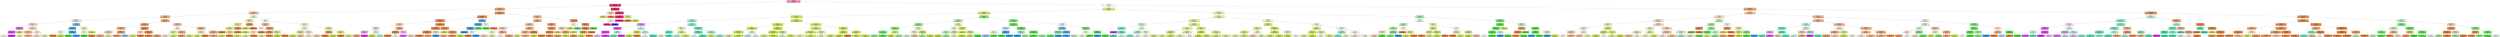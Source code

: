 digraph Tree {
node [shape=box, style="filled, rounded", color="black", fontname=helvetica] ;
edge [fontname=helvetica] ;
0 [label="lonVelocity <= 0.0\ngini = 0.563\nsamples = 419922\nvalue = [78277, 76281, 4397, 4365, 628, 8, 904, 255062]\nclass = still", fillcolor="#f299b6"] ;
1 [label="lonVelocity <= -0.0\ngini = 0.054\nsamples = 262318\nvalue = [5547, 1512, 46, 37, 81, 1, 35, 255059]\nclass = still", fillcolor="#e63f76"] ;
0 -> 1 [labeldistance=2.5, labelangle=45, headlabel="True"] ;
2 [label="lonAcceleration <= -0.003\ngini = 0.372\nsamples = 7249\nvalue = [5543, 1507, 46, 37, 81, 0, 35, 0]\nclass = slower", fillcolor="#eda674"] ;
1 -> 2 ;
3 [label="lonVelocity <= -0.003\ngini = 0.473\nsamples = 3087\nvalue = [2014, 980, 20, 17, 39, 0, 17, 0]\nclass = slower", fillcolor="#f2c19e"] ;
2 -> 3 ;
4 [label="lonAcceleration <= -0.071\ngini = 0.438\nsamples = 2455\nvalue = [1725, 638, 19, 17, 39, 0, 17, 0]\nclass = slower", fillcolor="#efb489"] ;
3 -> 4 ;
5 [label="latAcceleration <= 0.3\ngini = 0.579\nsamples = 673\nvalue = [356, 250, 10, 11, 30, 0, 16, 0]\nclass = slower", fillcolor="#f8dfcd"] ;
4 -> 5 ;
6 [label="latAcceleration <= -0.355\ngini = 0.553\nsamples = 645\nvalue = [353, 247, 8, 11, 10, 0, 16, 0]\nclass = slower", fillcolor="#f8ddca"] ;
5 -> 6 ;
7 [label="3_xAcceleration <= 0.029\ngini = 0.436\nsamples = 15\nvalue = [0, 2, 1, 1, 0, 0, 11, 0]\nclass = turn-right", fillcolor="#e376ed"] ;
6 -> 7 ;
8 [label="yVelocity <= -0.477\ngini = 0.272\nsamples = 13\nvalue = [0, 0, 1, 1, 0, 0, 11, 0]\nclass = turn-right", fillcolor="#de5ae9"] ;
7 -> 8 ;
9 [label="gini = 0.5\nsamples = 2\nvalue = [0, 0, 1, 1, 0, 0, 0, 0]\nclass = easy-turn-left", fillcolor="#ffffff"] ;
8 -> 9 ;
10 [label="gini = 0.0\nsamples = 11\nvalue = [0, 0, 0, 0, 0, 0, 11, 0]\nclass = turn-right", fillcolor="#d739e5"] ;
8 -> 10 ;
11 [label="gini = 0.0\nsamples = 2\nvalue = [0, 2, 0, 0, 0, 0, 0, 0]\nclass = faster", fillcolor="#c8e539"] ;
7 -> 11 ;
12 [label="trackLifetime <= 487.5\ngini = 0.534\nsamples = 630\nvalue = [353, 245, 7, 10, 10, 0, 5, 0]\nclass = slower", fillcolor="#f8dcc7"] ;
6 -> 12 ;
13 [label="lonAcceleration <= -0.333\ngini = 0.484\nsamples = 365\nvalue = [237, 112, 4, 2, 7, 0, 3, 0]\nclass = slower", fillcolor="#f2c19d"] ;
12 -> 13 ;
14 [label="gini = 0.544\nsamples = 54\nvalue = [22, 29, 1, 0, 2, 0, 0, 0]\nclass = faster", fillcolor="#f3f9d4"] ;
13 -> 14 ;
15 [label="gini = 0.45\nsamples = 311\nvalue = [215, 83, 3, 2, 5, 0, 3, 0]\nclass = slower", fillcolor="#f0b68c"] ;
13 -> 15 ;
16 [label="lonVelocity <= -0.068\ngini = 0.555\nsamples = 265\nvalue = [116, 133, 3, 8, 3, 0, 2, 0]\nclass = faster", fillcolor="#f9fce8"] ;
12 -> 16 ;
17 [label="gini = 0.557\nsamples = 124\nvalue = [67, 48, 3, 3, 1, 0, 2, 0]\nclass = slower", fillcolor="#f8e0ce"] ;
16 -> 17 ;
18 [label="gini = 0.514\nsamples = 141\nvalue = [49, 85, 0, 5, 2, 0, 0, 0]\nclass = faster", fillcolor="#e9f5b2"] ;
16 -> 18 ;
19 [label="3_xCenter <= 89.315\ngini = 0.462\nsamples = 28\nvalue = [3, 3, 2, 0, 20, 0, 0, 0]\nclass = turn-left", fillcolor="#78bced"] ;
5 -> 19 ;
20 [label="yAcceleration <= -0.022\ngini = 0.295\nsamples = 24\nvalue = [2, 1, 1, 0, 20, 0, 0, 0]\nclass = turn-left", fillcolor="#5dafea"] ;
19 -> 20 ;
21 [label="3_xAcceleration <= -0.137\ngini = 0.5\nsamples = 2\nvalue = [1, 1, 0, 0, 0, 0, 0, 0]\nclass = slower", fillcolor="#ffffff"] ;
20 -> 21 ;
22 [label="gini = 0.0\nsamples = 1\nvalue = [1, 0, 0, 0, 0, 0, 0, 0]\nclass = slower", fillcolor="#e58139"] ;
21 -> 22 ;
23 [label="gini = 0.0\nsamples = 1\nvalue = [0, 1, 0, 0, 0, 0, 0, 0]\nclass = faster", fillcolor="#c8e539"] ;
21 -> 23 ;
24 [label="3_yAcceleration <= -0.498\ngini = 0.169\nsamples = 22\nvalue = [1, 0, 1, 0, 20, 0, 0, 0]\nclass = turn-left", fillcolor="#4ca6e7"] ;
20 -> 24 ;
25 [label="gini = 0.0\nsamples = 1\nvalue = [0, 0, 1, 0, 0, 0, 0, 0]\nclass = easy-turn-left", fillcolor="#47e539"] ;
24 -> 25 ;
26 [label="gini = 0.091\nsamples = 21\nvalue = [1, 0, 0, 0, 20, 0, 0, 0]\nclass = turn-left", fillcolor="#43a2e6"] ;
24 -> 26 ;
27 [label="3_yVelocity <= 0.621\ngini = 0.625\nsamples = 4\nvalue = [1, 2, 1, 0, 0, 0, 0, 0]\nclass = faster", fillcolor="#edf6bd"] ;
19 -> 27 ;
28 [label="3_yAcceleration <= -0.247\ngini = 0.5\nsamples = 2\nvalue = [1, 0, 1, 0, 0, 0, 0, 0]\nclass = slower", fillcolor="#ffffff"] ;
27 -> 28 ;
29 [label="gini = 0.0\nsamples = 1\nvalue = [0, 0, 1, 0, 0, 0, 0, 0]\nclass = easy-turn-left", fillcolor="#47e539"] ;
28 -> 29 ;
30 [label="gini = 0.0\nsamples = 1\nvalue = [1, 0, 0, 0, 0, 0, 0, 0]\nclass = slower", fillcolor="#e58139"] ;
28 -> 30 ;
31 [label="gini = 0.0\nsamples = 2\nvalue = [0, 2, 0, 0, 0, 0, 0, 0]\nclass = faster", fillcolor="#c8e539"] ;
27 -> 31 ;
32 [label="lonVelocity <= -0.008\ngini = 0.362\nsamples = 1782\nvalue = [1369, 388, 9, 6, 9, 0, 1, 0]\nclass = slower", fillcolor="#eda674"] ;
4 -> 32 ;
33 [label="length <= 1.434\ngini = 0.304\nsamples = 1195\nvalue = [978, 194, 7, 6, 9, 0, 1, 0]\nclass = slower", fillcolor="#eb9c64"] ;
32 -> 33 ;
34 [label="lonAcceleration <= -0.033\ngini = 0.404\nsamples = 637\nvalue = [470, 144, 7, 6, 9, 0, 1, 0]\nclass = slower", fillcolor="#eeac7c"] ;
33 -> 34 ;
35 [label="lonVelocity <= -0.023\ngini = 0.511\nsamples = 215\nvalue = [129, 77, 3, 2, 3, 0, 1, 0]\nclass = slower", fillcolor="#f5d0b4"] ;
34 -> 35 ;
36 [label="gini = 0.397\nsamples = 140\nvalue = [105, 28, 3, 1, 2, 0, 1, 0]\nclass = slower", fillcolor="#eda877"] ;
35 -> 36 ;
37 [label="gini = 0.47\nsamples = 75\nvalue = [24, 49, 0, 1, 1, 0, 0, 0]\nclass = faster", fillcolor="#e4f29e"] ;
35 -> 37 ;
38 [label="yAcceleration <= 0.147\ngini = 0.321\nsamples = 422\nvalue = [341, 67, 4, 4, 6, 0, 0, 0]\nclass = slower", fillcolor="#eb9e66"] ;
34 -> 38 ;
39 [label="gini = 0.302\nsamples = 416\nvalue = [341, 67, 3, 3, 2, 0, 0, 0]\nclass = slower", fillcolor="#eb9c64"] ;
38 -> 39 ;
40 [label="gini = 0.5\nsamples = 6\nvalue = [0, 0, 1, 1, 4, 0, 0, 0]\nclass = turn-left", fillcolor="#88c4ef"] ;
38 -> 40 ;
41 [label="lonVelocity <= -0.203\ngini = 0.163\nsamples = 558\nvalue = [508, 50, 0, 0, 0, 0, 0, 0]\nclass = slower", fillcolor="#e88d4c"] ;
33 -> 41 ;
42 [label="2_distance <= 0.001\ngini = 0.494\nsamples = 9\nvalue = [5, 4, 0, 0, 0, 0, 0, 0]\nclass = slower", fillcolor="#fae6d7"] ;
41 -> 42 ;
43 [label="gini = 0.32\nsamples = 5\nvalue = [1, 4, 0, 0, 0, 0, 0, 0]\nclass = faster", fillcolor="#d6ec6a"] ;
42 -> 43 ;
44 [label="gini = 0.0\nsamples = 4\nvalue = [4, 0, 0, 0, 0, 0, 0, 0]\nclass = slower", fillcolor="#e58139"] ;
42 -> 44 ;
45 [label="3_xVelocity <= 2.536\ngini = 0.154\nsamples = 549\nvalue = [503, 46, 0, 0, 0, 0, 0, 0]\nclass = slower", fillcolor="#e78d4b"] ;
41 -> 45 ;
46 [label="gini = 0.123\nsamples = 470\nvalue = [439, 31, 0, 0, 0, 0, 0, 0]\nclass = slower", fillcolor="#e78a47"] ;
45 -> 46 ;
47 [label="gini = 0.308\nsamples = 79\nvalue = [64, 15, 0, 0, 0, 0, 0, 0]\nclass = slower", fillcolor="#eb9f67"] ;
45 -> 47 ;
48 [label="lonAcceleration <= -0.023\ngini = 0.447\nsamples = 587\nvalue = [391, 194, 2, 0, 0, 0, 0, 0]\nclass = slower", fillcolor="#f2c09c"] ;
32 -> 48 ;
49 [label="length <= 4.135\ngini = 0.515\nsamples = 128\nvalue = [62, 64, 2, 0, 0, 0, 0, 0]\nclass = faster", fillcolor="#fdfef9"] ;
48 -> 49 ;
50 [label="2_distance <= 0.001\ngini = 0.477\nsamples = 78\nvalue = [26, 50, 2, 0, 0, 0, 0, 0]\nclass = faster", fillcolor="#e6f3a4"] ;
49 -> 50 ;
51 [label="gini = 0.491\nsamples = 30\nvalue = [17, 13, 0, 0, 0, 0, 0, 0]\nclass = slower", fillcolor="#f9e1d0"] ;
50 -> 51 ;
52 [label="gini = 0.369\nsamples = 48\nvalue = [9, 37, 2, 0, 0, 0, 0, 0]\nclass = faster", fillcolor="#d8ec71"] ;
50 -> 52 ;
53 [label="1_xVelocity <= 2.608\ngini = 0.403\nsamples = 50\nvalue = [36, 14, 0, 0, 0, 0, 0, 0]\nclass = slower", fillcolor="#efb286"] ;
49 -> 53 ;
54 [label="gini = 0.283\nsamples = 41\nvalue = [34, 7, 0, 0, 0, 0, 0, 0]\nclass = slower", fillcolor="#ea9b62"] ;
53 -> 54 ;
55 [label="gini = 0.346\nsamples = 9\nvalue = [2, 7, 0, 0, 0, 0, 0, 0]\nclass = faster", fillcolor="#d8ec72"] ;
53 -> 55 ;
56 [label="xVelocity <= -0.012\ngini = 0.406\nsamples = 459\nvalue = [329, 130, 0, 0, 0, 0, 0, 0]\nclass = slower", fillcolor="#efb387"] ;
48 -> 56 ;
57 [label="3_yCenter <= -21.498\ngini = 0.466\nsamples = 27\nvalue = [10, 17, 0, 0, 0, 0, 0, 0]\nclass = faster", fillcolor="#e8f4ad"] ;
56 -> 57 ;
58 [label="gini = 0.351\nsamples = 22\nvalue = [5, 17, 0, 0, 0, 0, 0, 0]\nclass = faster", fillcolor="#d8ed73"] ;
57 -> 58 ;
59 [label="gini = 0.0\nsamples = 5\nvalue = [5, 0, 0, 0, 0, 0, 0, 0]\nclass = slower", fillcolor="#e58139"] ;
57 -> 59 ;
60 [label="heading <= 323.35\ngini = 0.386\nsamples = 432\nvalue = [319, 113, 0, 0, 0, 0, 0, 0]\nclass = slower", fillcolor="#eeae7f"] ;
56 -> 60 ;
61 [label="gini = 0.374\nsamples = 422\nvalue = [317, 105, 0, 0, 0, 0, 0, 0]\nclass = slower", fillcolor="#eeab7b"] ;
60 -> 61 ;
62 [label="gini = 0.32\nsamples = 10\nvalue = [2, 8, 0, 0, 0, 0, 0, 0]\nclass = faster", fillcolor="#d6ec6a"] ;
60 -> 62 ;
63 [label="lonAcceleration <= -0.024\ngini = 0.498\nsamples = 632\nvalue = [289, 342, 1, 0, 0, 0, 0, 0]\nclass = faster", fillcolor="#f7fbe0"] ;
3 -> 63 ;
64 [label="xVelocity <= 0.025\ngini = 0.444\nsamples = 147\nvalue = [47, 99, 1, 0, 0, 0, 0, 0]\nclass = faster", fillcolor="#e2f198"] ;
63 -> 64 ;
65 [label="latAcceleration <= 0.058\ngini = 0.424\nsamples = 140\nvalue = [41, 98, 1, 0, 0, 0, 0, 0]\nclass = faster", fillcolor="#dff08d"] ;
64 -> 65 ;
66 [label="xCenter <= 30.46\ngini = 0.399\nsamples = 133\nvalue = [35, 97, 1, 0, 0, 0, 0, 0]\nclass = faster", fillcolor="#dcef82"] ;
65 -> 66 ;
67 [label="gini = 0.0\nsamples = 4\nvalue = [4, 0, 0, 0, 0, 0, 0, 0]\nclass = slower", fillcolor="#e58139"] ;
66 -> 67 ;
68 [label="3_xVelocity <= -12.86\ngini = 0.377\nsamples = 129\nvalue = [31, 97, 1, 0, 0, 0, 0, 0]\nclass = faster", fillcolor="#daed7a"] ;
66 -> 68 ;
69 [label="gini = 0.0\nsamples = 2\nvalue = [2, 0, 0, 0, 0, 0, 0, 0]\nclass = slower", fillcolor="#e58139"] ;
68 -> 69 ;
70 [label="gini = 0.364\nsamples = 127\nvalue = [29, 97, 1, 0, 0, 0, 0, 0]\nclass = faster", fillcolor="#d9ed76"] ;
68 -> 70 ;
71 [label="yVelocity <= 0.108\ngini = 0.245\nsamples = 7\nvalue = [6, 1, 0, 0, 0, 0, 0, 0]\nclass = slower", fillcolor="#e9965a"] ;
65 -> 71 ;
72 [label="gini = 0.0\nsamples = 6\nvalue = [6, 0, 0, 0, 0, 0, 0, 0]\nclass = slower", fillcolor="#e58139"] ;
71 -> 72 ;
73 [label="gini = 0.0\nsamples = 1\nvalue = [0, 1, 0, 0, 0, 0, 0, 0]\nclass = faster", fillcolor="#c8e539"] ;
71 -> 73 ;
74 [label="heading <= 56.145\ngini = 0.245\nsamples = 7\nvalue = [6, 1, 0, 0, 0, 0, 0, 0]\nclass = slower", fillcolor="#e9965a"] ;
64 -> 74 ;
75 [label="gini = 0.0\nsamples = 1\nvalue = [0, 1, 0, 0, 0, 0, 0, 0]\nclass = faster", fillcolor="#c8e539"] ;
74 -> 75 ;
76 [label="gini = 0.0\nsamples = 6\nvalue = [6, 0, 0, 0, 0, 0, 0, 0]\nclass = slower", fillcolor="#e58139"] ;
74 -> 76 ;
77 [label="lonVelocity <= -0.002\ngini = 0.5\nsamples = 485\nvalue = [242, 243, 0, 0, 0, 0, 0, 0]\nclass = faster", fillcolor="#fffffe"] ;
63 -> 77 ;
78 [label="lonAcceleration <= -0.009\ngini = 0.439\nsamples = 120\nvalue = [81, 39, 0, 0, 0, 0, 0, 0]\nclass = slower", fillcolor="#f2be98"] ;
77 -> 78 ;
79 [label="1_yAcceleration <= 0.35\ngini = 0.5\nsamples = 54\nvalue = [27, 27, 0, 0, 0, 0, 0, 0]\nclass = slower", fillcolor="#ffffff"] ;
78 -> 79 ;
80 [label="2_yVelocity <= 2.592\ngini = 0.485\nsamples = 46\nvalue = [19, 27, 0, 0, 0, 0, 0, 0]\nclass = faster", fillcolor="#eff7c4"] ;
79 -> 80 ;
81 [label="gini = 0.45\nsamples = 41\nvalue = [14, 27, 0, 0, 0, 0, 0, 0]\nclass = faster", fillcolor="#e5f2a0"] ;
80 -> 81 ;
82 [label="gini = 0.0\nsamples = 5\nvalue = [5, 0, 0, 0, 0, 0, 0, 0]\nclass = slower", fillcolor="#e58139"] ;
80 -> 82 ;
83 [label="gini = 0.0\nsamples = 8\nvalue = [8, 0, 0, 0, 0, 0, 0, 0]\nclass = slower", fillcolor="#e58139"] ;
79 -> 83 ;
84 [label="2_yVelocity <= 6.786\ngini = 0.298\nsamples = 66\nvalue = [54, 12, 0, 0, 0, 0, 0, 0]\nclass = slower", fillcolor="#eb9d65"] ;
78 -> 84 ;
85 [label="1_distance <= 0.0\ngini = 0.209\nsamples = 59\nvalue = [52, 7, 0, 0, 0, 0, 0, 0]\nclass = slower", fillcolor="#e89254"] ;
84 -> 85 ;
86 [label="gini = 0.444\nsamples = 3\nvalue = [1, 2, 0, 0, 0, 0, 0, 0]\nclass = faster", fillcolor="#e4f29c"] ;
85 -> 86 ;
87 [label="gini = 0.163\nsamples = 56\nvalue = [51, 5, 0, 0, 0, 0, 0, 0]\nclass = slower", fillcolor="#e88d4c"] ;
85 -> 87 ;
88 [label="latAcceleration <= 0.012\ngini = 0.408\nsamples = 7\nvalue = [2, 5, 0, 0, 0, 0, 0, 0]\nclass = faster", fillcolor="#deef88"] ;
84 -> 88 ;
89 [label="gini = 0.0\nsamples = 5\nvalue = [0, 5, 0, 0, 0, 0, 0, 0]\nclass = faster", fillcolor="#c8e539"] ;
88 -> 89 ;
90 [label="gini = 0.0\nsamples = 2\nvalue = [2, 0, 0, 0, 0, 0, 0, 0]\nclass = slower", fillcolor="#e58139"] ;
88 -> 90 ;
91 [label="2_yCenter <= -26.274\ngini = 0.493\nsamples = 365\nvalue = [161, 204, 0, 0, 0, 0, 0, 0]\nclass = faster", fillcolor="#f3fad5"] ;
77 -> 91 ;
92 [label="2_yAcceleration <= -0.525\ngini = 0.5\nsamples = 226\nvalue = [116, 110, 0, 0, 0, 0, 0, 0]\nclass = slower", fillcolor="#fef8f5"] ;
91 -> 92 ;
93 [label="xAcceleration <= 0.012\ngini = 0.34\nsamples = 23\nvalue = [5, 18, 0, 0, 0, 0, 0, 0]\nclass = faster", fillcolor="#d7ec70"] ;
92 -> 93 ;
94 [label="gini = 0.111\nsamples = 17\nvalue = [1, 16, 0, 0, 0, 0, 0, 0]\nclass = faster", fillcolor="#cbe745"] ;
93 -> 94 ;
95 [label="gini = 0.444\nsamples = 6\nvalue = [4, 2, 0, 0, 0, 0, 0, 0]\nclass = slower", fillcolor="#f2c09c"] ;
93 -> 95 ;
96 [label="3_xAcceleration <= -0.01\ngini = 0.496\nsamples = 203\nvalue = [111, 92, 0, 0, 0, 0, 0, 0]\nclass = slower", fillcolor="#fbe9dd"] ;
92 -> 96 ;
97 [label="gini = 0.484\nsamples = 73\nvalue = [30, 43, 0, 0, 0, 0, 0, 0]\nclass = faster", fillcolor="#eef7c3"] ;
96 -> 97 ;
98 [label="gini = 0.47\nsamples = 130\nvalue = [81, 49, 0, 0, 0, 0, 0, 0]\nclass = slower", fillcolor="#f5cdb1"] ;
96 -> 98 ;
99 [label="1_distance <= 0.0\ngini = 0.438\nsamples = 139\nvalue = [45, 94, 0, 0, 0, 0, 0, 0]\nclass = faster", fillcolor="#e2f198"] ;
91 -> 99 ;
100 [label="3_xAcceleration <= 0.096\ngini = 0.337\nsamples = 14\nvalue = [11, 3, 0, 0, 0, 0, 0, 0]\nclass = slower", fillcolor="#eca36f"] ;
99 -> 100 ;
101 [label="gini = 0.0\nsamples = 11\nvalue = [11, 0, 0, 0, 0, 0, 0, 0]\nclass = slower", fillcolor="#e58139"] ;
100 -> 101 ;
102 [label="gini = 0.0\nsamples = 3\nvalue = [0, 3, 0, 0, 0, 0, 0, 0]\nclass = faster", fillcolor="#c8e539"] ;
100 -> 102 ;
103 [label="yVelocity <= -0.012\ngini = 0.396\nsamples = 125\nvalue = [34, 91, 0, 0, 0, 0, 0, 0]\nclass = faster", fillcolor="#ddef83"] ;
99 -> 103 ;
104 [label="gini = 0.0\nsamples = 4\nvalue = [4, 0, 0, 0, 0, 0, 0, 0]\nclass = slower", fillcolor="#e58139"] ;
103 -> 104 ;
105 [label="gini = 0.373\nsamples = 121\nvalue = [30, 91, 0, 0, 0, 0, 0, 0]\nclass = faster", fillcolor="#daee7a"] ;
103 -> 105 ;
106 [label="lonVelocity <= -0.004\ngini = 0.265\nsamples = 4162\nvalue = [3529, 527, 26, 20, 42, 0, 18, 0]\nclass = slower", fillcolor="#ea975b"] ;
2 -> 106 ;
107 [label="latAcceleration <= 0.506\ngini = 0.186\nsamples = 2987\nvalue = [2687, 198, 25, 18, 42, 0, 17, 0]\nclass = slower", fillcolor="#e88f4e"] ;
106 -> 107 ;
108 [label="latAcceleration <= -0.218\ngini = 0.176\nsamples = 2967\nvalue = [2685, 198, 23, 18, 26, 0, 17, 0]\nclass = slower", fillcolor="#e88e4d"] ;
107 -> 108 ;
109 [label="latVelocity <= -0.027\ngini = 0.638\nsamples = 57\nvalue = [30, 4, 1, 8, 0, 0, 14, 0]\nclass = slower", fillcolor="#f5d0b5"] ;
108 -> 109 ;
110 [label="2_xAcceleration <= -0.054\ngini = 0.726\nsamples = 24\nvalue = [6, 4, 0, 5, 0, 0, 9, 0]\nclass = turn-right", fillcolor="#f8defb"] ;
109 -> 110 ;
111 [label="lonAcceleration <= 0.081\ngini = 0.463\nsamples = 11\nvalue = [4, 0, 0, 0, 0, 0, 7, 0]\nclass = turn-right", fillcolor="#eeaaf4"] ;
110 -> 111 ;
112 [label="gini = 0.32\nsamples = 5\nvalue = [4, 0, 0, 0, 0, 0, 1, 0]\nclass = slower", fillcolor="#eca06a"] ;
111 -> 112 ;
113 [label="gini = 0.0\nsamples = 6\nvalue = [0, 0, 0, 0, 0, 0, 6, 0]\nclass = turn-right", fillcolor="#d739e5"] ;
111 -> 113 ;
114 [label="lonAcceleration <= 0.038\ngini = 0.71\nsamples = 13\nvalue = [2, 4, 0, 5, 0, 0, 2, 0]\nclass = easy-turn-right", fillcolor="#e9fcf6"] ;
110 -> 114 ;
115 [label="gini = 0.0\nsamples = 3\nvalue = [0, 3, 0, 0, 0, 0, 0, 0]\nclass = faster", fillcolor="#c8e539"] ;
114 -> 115 ;
116 [label="gini = 0.66\nsamples = 10\nvalue = [2, 1, 0, 5, 0, 0, 2, 0]\nclass = easy-turn-right", fillcolor="#b5f5e0"] ;
114 -> 116 ;
117 [label="xVelocity <= 0.108\ngini = 0.439\nsamples = 33\nvalue = [24, 0, 1, 3, 0, 0, 5, 0]\nclass = slower", fillcolor="#edaa79"] ;
109 -> 117 ;
118 [label="xCenter <= 110.011\ngini = 0.156\nsamples = 24\nvalue = [22, 0, 0, 1, 0, 0, 1, 0]\nclass = slower", fillcolor="#e78c4a"] ;
117 -> 118 ;
119 [label="gini = 0.0\nsamples = 22\nvalue = [22, 0, 0, 0, 0, 0, 0, 0]\nclass = slower", fillcolor="#e58139"] ;
118 -> 119 ;
120 [label="gini = 0.5\nsamples = 2\nvalue = [0, 0, 0, 1, 0, 0, 1, 0]\nclass = easy-turn-right", fillcolor="#ffffff"] ;
118 -> 120 ;
121 [label="xAcceleration <= -0.257\ngini = 0.691\nsamples = 9\nvalue = [2, 0, 1, 2, 0, 0, 4, 0]\nclass = turn-right", fillcolor="#f4c6f8"] ;
117 -> 121 ;
122 [label="gini = 0.32\nsamples = 5\nvalue = [0, 0, 0, 1, 0, 0, 4, 0]\nclass = turn-right", fillcolor="#e16aec"] ;
121 -> 122 ;
123 [label="gini = 0.625\nsamples = 4\nvalue = [2, 0, 1, 1, 0, 0, 0, 0]\nclass = slower", fillcolor="#f6d5bd"] ;
121 -> 123 ;
124 [label="lonVelocity <= -0.009\ngini = 0.163\nsamples = 2910\nvalue = [2655, 194, 22, 10, 26, 0, 3, 0]\nclass = slower", fillcolor="#e78d4c"] ;
108 -> 124 ;
125 [label="xVelocity <= 0.326\ngini = 0.126\nsamples = 1988\nvalue = [1857, 72, 22, 9, 25, 0, 3, 0]\nclass = slower", fillcolor="#e78a47"] ;
124 -> 125 ;
126 [label="latAcceleration <= 0.2\ngini = 0.114\nsamples = 1960\nvalue = [1843, 70, 21, 8, 15, 0, 3, 0]\nclass = slower", fillcolor="#e78945"] ;
125 -> 126 ;
127 [label="gini = 0.102\nsamples = 1899\nvalue = [1798, 68, 16, 8, 6, 0, 3, 0]\nclass = slower", fillcolor="#e68844"] ;
126 -> 127 ;
128 [label="gini = 0.426\nsamples = 61\nvalue = [45, 2, 5, 0, 9, 0, 0, 0]\nclass = slower", fillcolor="#eda876"] ;
126 -> 128 ;
129 [label="1_yAcceleration <= -0.169\ngini = 0.615\nsamples = 28\nvalue = [14, 2, 1, 1, 10, 0, 0, 0]\nclass = slower", fillcolor="#f9e3d3"] ;
125 -> 129 ;
130 [label="gini = 0.0\nsamples = 7\nvalue = [0, 0, 0, 0, 7, 0, 0, 0]\nclass = turn-left", fillcolor="#399de5"] ;
129 -> 130 ;
131 [label="gini = 0.522\nsamples = 21\nvalue = [14, 2, 1, 1, 3, 0, 0, 0]\nclass = slower", fillcolor="#efb286"] ;
129 -> 131 ;
132 [label="3_xAcceleration <= -2.516\ngini = 0.233\nsamples = 922\nvalue = [798, 122, 0, 1, 1, 0, 0, 0]\nclass = slower", fillcolor="#e99558"] ;
124 -> 132 ;
133 [label="gini = 0.0\nsamples = 2\nvalue = [0, 2, 0, 0, 0, 0, 0, 0]\nclass = faster", fillcolor="#c8e539"] ;
132 -> 133 ;
134 [label="2_yVelocity <= 10.122\ngini = 0.231\nsamples = 920\nvalue = [798, 120, 0, 1, 1, 0, 0, 0]\nclass = slower", fillcolor="#e99457"] ;
132 -> 134 ;
135 [label="gini = 0.228\nsamples = 918\nvalue = [798, 118, 0, 1, 1, 0, 0, 0]\nclass = slower", fillcolor="#e99457"] ;
134 -> 135 ;
136 [label="gini = 0.0\nsamples = 2\nvalue = [0, 2, 0, 0, 0, 0, 0, 0]\nclass = faster", fillcolor="#c8e539"] ;
134 -> 136 ;
137 [label="heading <= 238.768\ngini = 0.34\nsamples = 20\nvalue = [2, 0, 2, 0, 16, 0, 0, 0]\nclass = turn-left", fillcolor="#65b3eb"] ;
107 -> 137 ;
138 [label="2_xVelocity <= 3.948\ngini = 0.204\nsamples = 18\nvalue = [1, 0, 1, 0, 16, 0, 0, 0]\nclass = turn-left", fillcolor="#50a9e8"] ;
137 -> 138 ;
139 [label="1_xVelocity <= 1.084\ngini = 0.111\nsamples = 17\nvalue = [1, 0, 0, 0, 16, 0, 0, 0]\nclass = turn-left", fillcolor="#45a3e7"] ;
138 -> 139 ;
140 [label="gini = 0.0\nsamples = 15\nvalue = [0, 0, 0, 0, 15, 0, 0, 0]\nclass = turn-left", fillcolor="#399de5"] ;
139 -> 140 ;
141 [label="trackLifetime <= 300.0\ngini = 0.5\nsamples = 2\nvalue = [1, 0, 0, 0, 1, 0, 0, 0]\nclass = slower", fillcolor="#ffffff"] ;
139 -> 141 ;
142 [label="gini = 0.0\nsamples = 1\nvalue = [1, 0, 0, 0, 0, 0, 0, 0]\nclass = slower", fillcolor="#e58139"] ;
141 -> 142 ;
143 [label="gini = 0.0\nsamples = 1\nvalue = [0, 0, 0, 0, 1, 0, 0, 0]\nclass = turn-left", fillcolor="#399de5"] ;
141 -> 143 ;
144 [label="gini = 0.0\nsamples = 1\nvalue = [0, 0, 1, 0, 0, 0, 0, 0]\nclass = easy-turn-left", fillcolor="#47e539"] ;
138 -> 144 ;
145 [label="3_xAcceleration <= -0.117\ngini = 0.5\nsamples = 2\nvalue = [1, 0, 1, 0, 0, 0, 0, 0]\nclass = slower", fillcolor="#ffffff"] ;
137 -> 145 ;
146 [label="gini = 0.0\nsamples = 1\nvalue = [0, 0, 1, 0, 0, 0, 0, 0]\nclass = easy-turn-left", fillcolor="#47e539"] ;
145 -> 146 ;
147 [label="gini = 0.0\nsamples = 1\nvalue = [1, 0, 0, 0, 0, 0, 0, 0]\nclass = slower", fillcolor="#e58139"] ;
145 -> 147 ;
148 [label="lonAcceleration <= 0.046\ngini = 0.408\nsamples = 1175\nvalue = [842, 329, 1, 2, 0, 0, 1, 0]\nclass = slower", fillcolor="#efb387"] ;
106 -> 148 ;
149 [label="2_yAcceleration <= 0.238\ngini = 0.416\nsamples = 1109\nvalue = [782, 326, 0, 0, 0, 0, 1, 0]\nclass = slower", fillcolor="#f0b68c"] ;
148 -> 149 ;
150 [label="2_xVelocity <= -0.0\ngini = 0.432\nsamples = 945\nvalue = [647, 297, 0, 0, 0, 0, 1, 0]\nclass = slower", fillcolor="#f1bb94"] ;
149 -> 150 ;
151 [label="heading <= 208.606\ngini = 0.471\nsamples = 345\nvalue = [214, 131, 0, 0, 0, 0, 0, 0]\nclass = slower", fillcolor="#f5ceb2"] ;
150 -> 151 ;
152 [label="xAcceleration <= 0.001\ngini = 0.5\nsamples = 167\nvalue = [86, 81, 0, 0, 0, 0, 0, 0]\nclass = slower", fillcolor="#fdf8f3"] ;
151 -> 152 ;
153 [label="gini = 0.471\nsamples = 103\nvalue = [64, 39, 0, 0, 0, 0, 0, 0]\nclass = slower", fillcolor="#f5ceb2"] ;
152 -> 153 ;
154 [label="gini = 0.451\nsamples = 64\nvalue = [22, 42, 0, 0, 0, 0, 0, 0]\nclass = faster", fillcolor="#e5f3a1"] ;
152 -> 154 ;
155 [label="lonAcceleration <= -0.0\ngini = 0.404\nsamples = 178\nvalue = [128, 50, 0, 0, 0, 0, 0, 0]\nclass = slower", fillcolor="#efb286"] ;
151 -> 155 ;
156 [label="gini = 0.5\nsamples = 40\nvalue = [20, 20, 0, 0, 0, 0, 0, 0]\nclass = slower", fillcolor="#ffffff"] ;
155 -> 156 ;
157 [label="gini = 0.34\nsamples = 138\nvalue = [108, 30, 0, 0, 0, 0, 0, 0]\nclass = slower", fillcolor="#eca470"] ;
155 -> 157 ;
158 [label="1_yVelocity <= 7.255\ngini = 0.403\nsamples = 600\nvalue = [433, 166, 0, 0, 0, 0, 1, 0]\nclass = slower", fillcolor="#efb185"] ;
150 -> 158 ;
159 [label="lonVelocity <= -0.003\ngini = 0.417\nsamples = 559\nvalue = [394, 164, 0, 0, 0, 0, 1, 0]\nclass = slower", fillcolor="#f0b68c"] ;
158 -> 159 ;
160 [label="gini = 0.346\nsamples = 9\nvalue = [2, 7, 0, 0, 0, 0, 0, 0]\nclass = faster", fillcolor="#d8ec72"] ;
159 -> 160 ;
161 [label="gini = 0.411\nsamples = 550\nvalue = [392, 157, 0, 0, 0, 0, 1, 0]\nclass = slower", fillcolor="#efb489"] ;
159 -> 161 ;
162 [label="2_distance <= 0.0\ngini = 0.093\nsamples = 41\nvalue = [39, 2, 0, 0, 0, 0, 0, 0]\nclass = slower", fillcolor="#e68743"] ;
158 -> 162 ;
163 [label="gini = 0.0\nsamples = 1\nvalue = [0, 1, 0, 0, 0, 0, 0, 0]\nclass = faster", fillcolor="#c8e539"] ;
162 -> 163 ;
164 [label="gini = 0.049\nsamples = 40\nvalue = [39, 1, 0, 0, 0, 0, 0, 0]\nclass = slower", fillcolor="#e6843e"] ;
162 -> 164 ;
165 [label="3_xAcceleration <= 0.073\ngini = 0.291\nsamples = 164\nvalue = [135, 29, 0, 0, 0, 0, 0, 0]\nclass = slower", fillcolor="#eb9c64"] ;
149 -> 165 ;
166 [label="1_distance <= 0.01\ngini = 0.222\nsamples = 134\nvalue = [117, 17, 0, 0, 0, 0, 0, 0]\nclass = slower", fillcolor="#e99356"] ;
165 -> 166 ;
167 [label="2_distance <= 0.002\ngini = 0.201\nsamples = 132\nvalue = [117, 15, 0, 0, 0, 0, 0, 0]\nclass = slower", fillcolor="#e89152"] ;
166 -> 167 ;
168 [label="gini = 0.076\nsamples = 76\nvalue = [73, 3, 0, 0, 0, 0, 0, 0]\nclass = slower", fillcolor="#e68641"] ;
167 -> 168 ;
169 [label="gini = 0.337\nsamples = 56\nvalue = [44, 12, 0, 0, 0, 0, 0, 0]\nclass = slower", fillcolor="#eca36f"] ;
167 -> 169 ;
170 [label="gini = 0.0\nsamples = 2\nvalue = [0, 2, 0, 0, 0, 0, 0, 0]\nclass = faster", fillcolor="#c8e539"] ;
166 -> 170 ;
171 [label="xAcceleration <= -0.0\ngini = 0.48\nsamples = 30\nvalue = [18, 12, 0, 0, 0, 0, 0, 0]\nclass = slower", fillcolor="#f6d5bd"] ;
165 -> 171 ;
172 [label="3_distance <= 0.0\ngini = 0.34\nsamples = 23\nvalue = [18, 5, 0, 0, 0, 0, 0, 0]\nclass = slower", fillcolor="#eca470"] ;
171 -> 172 ;
173 [label="gini = 0.0\nsamples = 2\nvalue = [0, 2, 0, 0, 0, 0, 0, 0]\nclass = faster", fillcolor="#c8e539"] ;
172 -> 173 ;
174 [label="gini = 0.245\nsamples = 21\nvalue = [18, 3, 0, 0, 0, 0, 0, 0]\nclass = slower", fillcolor="#e9965a"] ;
172 -> 174 ;
175 [label="gini = 0.0\nsamples = 7\nvalue = [0, 7, 0, 0, 0, 0, 0, 0]\nclass = faster", fillcolor="#c8e539"] ;
171 -> 175 ;
176 [label="1_yCenter <= -81.451\ngini = 0.17\nsamples = 66\nvalue = [60, 3, 1, 2, 0, 0, 0, 0]\nclass = slower", fillcolor="#e78d4c"] ;
148 -> 176 ;
177 [label="3_yVelocity <= 1.423\ngini = 0.5\nsamples = 2\nvalue = [0, 1, 0, 1, 0, 0, 0, 0]\nclass = faster", fillcolor="#ffffff"] ;
176 -> 177 ;
178 [label="gini = 0.0\nsamples = 1\nvalue = [0, 1, 0, 0, 0, 0, 0, 0]\nclass = faster", fillcolor="#c8e539"] ;
177 -> 178 ;
179 [label="gini = 0.0\nsamples = 1\nvalue = [0, 0, 0, 1, 0, 0, 0, 0]\nclass = easy-turn-right", fillcolor="#39e5ac"] ;
177 -> 179 ;
180 [label="latAcceleration <= 0.337\ngini = 0.12\nsamples = 64\nvalue = [60, 2, 1, 1, 0, 0, 0, 0]\nclass = slower", fillcolor="#e78946"] ;
176 -> 180 ;
181 [label="latAcceleration <= -0.032\ngini = 0.092\nsamples = 63\nvalue = [60, 2, 0, 1, 0, 0, 0, 0]\nclass = slower", fillcolor="#e68743"] ;
180 -> 181 ;
182 [label="xAcceleration <= -0.127\ngini = 0.32\nsamples = 16\nvalue = [13, 2, 0, 1, 0, 0, 0, 0]\nclass = slower", fillcolor="#eb9c63"] ;
181 -> 182 ;
183 [label="gini = 0.0\nsamples = 2\nvalue = [0, 2, 0, 0, 0, 0, 0, 0]\nclass = faster", fillcolor="#c8e539"] ;
182 -> 183 ;
184 [label="gini = 0.133\nsamples = 14\nvalue = [13, 0, 0, 1, 0, 0, 0, 0]\nclass = slower", fillcolor="#e78b48"] ;
182 -> 184 ;
185 [label="gini = 0.0\nsamples = 47\nvalue = [47, 0, 0, 0, 0, 0, 0, 0]\nclass = slower", fillcolor="#e58139"] ;
181 -> 185 ;
186 [label="gini = 0.0\nsamples = 1\nvalue = [0, 0, 1, 0, 0, 0, 0, 0]\nclass = easy-turn-left", fillcolor="#47e539"] ;
180 -> 186 ;
187 [label="lonAcceleration <= -0.0\ngini = 0.0\nsamples = 255069\nvalue = [4, 5, 0, 0, 0, 1, 0, 255059]\nclass = still", fillcolor="#e53972"] ;
1 -> 187 ;
188 [label="xCenter <= 58.347\ngini = 0.48\nsamples = 5\nvalue = [3, 2, 0, 0, 0, 0, 0, 0]\nclass = slower", fillcolor="#f6d5bd"] ;
187 -> 188 ;
189 [label="gini = 0.0\nsamples = 2\nvalue = [0, 2, 0, 0, 0, 0, 0, 0]\nclass = faster", fillcolor="#c8e539"] ;
188 -> 189 ;
190 [label="gini = 0.0\nsamples = 3\nvalue = [3, 0, 0, 0, 0, 0, 0, 0]\nclass = slower", fillcolor="#e58139"] ;
188 -> 190 ;
191 [label="lonAcceleration <= 0.0\ngini = 0.0\nsamples = 255064\nvalue = [1, 3, 0, 0, 0, 1, 0, 255059]\nclass = still", fillcolor="#e53972"] ;
187 -> 191 ;
192 [label="yCenter <= -89.443\ngini = 0.0\nsamples = 255060\nvalue = [0, 0, 0, 0, 0, 1, 0, 255059]\nclass = still", fillcolor="#e53972"] ;
191 -> 192 ;
193 [label="3_xVelocity <= -0.796\ngini = 0.5\nsamples = 2\nvalue = [0, 0, 0, 0, 0, 1, 0, 1]\nclass = constant-speed", fillcolor="#ffffff"] ;
192 -> 193 ;
194 [label="gini = 0.0\nsamples = 1\nvalue = [0, 0, 0, 0, 0, 0, 0, 1]\nclass = still", fillcolor="#e53972"] ;
193 -> 194 ;
195 [label="gini = 0.0\nsamples = 1\nvalue = [0, 0, 0, 0, 0, 1, 0, 0]\nclass = constant-speed", fillcolor="#5639e5"] ;
193 -> 195 ;
196 [label="gini = 0.0\nsamples = 255058\nvalue = [0, 0, 0, 0, 0, 0, 0, 255058]\nclass = still", fillcolor="#e53972"] ;
192 -> 196 ;
197 [label="1_xAcceleration <= -0.767\ngini = 0.375\nsamples = 4\nvalue = [1, 3, 0, 0, 0, 0, 0, 0]\nclass = faster", fillcolor="#daee7b"] ;
191 -> 197 ;
198 [label="gini = 0.0\nsamples = 1\nvalue = [1, 0, 0, 0, 0, 0, 0, 0]\nclass = slower", fillcolor="#e58139"] ;
197 -> 198 ;
199 [label="gini = 0.0\nsamples = 3\nvalue = [0, 3, 0, 0, 0, 0, 0, 0]\nclass = faster", fillcolor="#c8e539"] ;
197 -> 199 ;
200 [label="lonAcceleration <= 0.013\ngini = 0.56\nsamples = 157604\nvalue = [72730, 74769, 4351, 4328, 547, 7, 869, 3]\nclass = faster", fillcolor="#fefefa"] ;
0 -> 200 [labeldistance=2.5, labelangle=-45, headlabel="False"] ;
201 [label="lonAcceleration <= -0.077\ngini = 0.412\nsamples = 83541\nvalue = [17081, 61660, 2331, 1640, 378, 5, 443, 3]\nclass = faster", fillcolor="#daee7a"] ;
200 -> 201 ;
202 [label="latAcceleration <= 0.999\ngini = 0.302\nsamples = 45705\nvalue = [4094, 37897, 1784, 1222, 335, 0, 373, 0]\nclass = faster", fillcolor="#d2ea5e"] ;
201 -> 202 ;
203 [label="latAcceleration <= -0.887\ngini = 0.261\nsamples = 44102\nvalue = [4050, 37663, 651, 1222, 143, 0, 373, 0]\nclass = faster", fillcolor="#d1e959"] ;
202 -> 203 ;
204 [label="latVelocity <= -0.569\ngini = 0.604\nsamples = 1313\nvalue = [52, 260, 0, 737, 0, 0, 264, 0]\nclass = easy-turn-right", fillcolor="#a6f3da"] ;
203 -> 204 ;
205 [label="latAcceleration <= -2.33\ngini = 0.468\nsamples = 303\nvalue = [1, 11, 0, 89, 0, 0, 202, 0]\nclass = turn-right", fillcolor="#ea96f1"] ;
204 -> 205 ;
206 [label="xVelocity <= 5.859\ngini = 0.258\nsamples = 185\nvalue = [0, 1, 0, 27, 0, 0, 157, 0]\nclass = turn-right", fillcolor="#de5cea"] ;
205 -> 206 ;
207 [label="2_yAcceleration <= -0.219\ngini = 0.207\nsamples = 172\nvalue = [0, 1, 0, 19, 0, 0, 152, 0]\nclass = turn-right", fillcolor="#dc53e8"] ;
206 -> 207 ;
208 [label="gini = 0.539\nsamples = 16\nvalue = [0, 1, 0, 6, 0, 0, 9, 0]\nclass = turn-right", fillcolor="#f3c4f7"] ;
207 -> 208 ;
209 [label="gini = 0.153\nsamples = 156\nvalue = [0, 0, 0, 13, 0, 0, 143, 0]\nclass = turn-right", fillcolor="#db4be7"] ;
207 -> 209 ;
210 [label="yAcceleration <= 3.968\ngini = 0.473\nsamples = 13\nvalue = [0, 0, 0, 8, 0, 0, 5, 0]\nclass = easy-turn-right", fillcolor="#b5f5e0"] ;
206 -> 210 ;
211 [label="gini = 0.32\nsamples = 10\nvalue = [0, 0, 0, 8, 0, 0, 2, 0]\nclass = easy-turn-right", fillcolor="#6aecc1"] ;
210 -> 211 ;
212 [label="gini = 0.0\nsamples = 3\nvalue = [0, 0, 0, 0, 0, 0, 3, 0]\nclass = turn-right", fillcolor="#d739e5"] ;
210 -> 212 ;
213 [label="width <= 0.831\ngini = 0.571\nsamples = 118\nvalue = [1, 10, 0, 62, 0, 0, 45, 0]\nclass = easy-turn-right", fillcolor="#d1f9ec"] ;
205 -> 213 ;
214 [label="yVelocity <= 0.962\ngini = 0.165\nsamples = 11\nvalue = [1, 10, 0, 0, 0, 0, 0, 0]\nclass = faster", fillcolor="#cee84d"] ;
213 -> 214 ;
215 [label="gini = 0.0\nsamples = 10\nvalue = [0, 10, 0, 0, 0, 0, 0, 0]\nclass = faster", fillcolor="#c8e539"] ;
214 -> 215 ;
216 [label="gini = 0.0\nsamples = 1\nvalue = [1, 0, 0, 0, 0, 0, 0, 0]\nclass = slower", fillcolor="#e58139"] ;
214 -> 216 ;
217 [label="3_yVelocity <= 0.894\ngini = 0.487\nsamples = 107\nvalue = [0, 0, 0, 62, 0, 0, 45, 0]\nclass = easy-turn-right", fillcolor="#c9f8e8"] ;
213 -> 217 ;
218 [label="gini = 0.5\nsamples = 88\nvalue = [0, 0, 0, 44, 0, 0, 44, 0]\nclass = easy-turn-right", fillcolor="#ffffff"] ;
217 -> 218 ;
219 [label="gini = 0.1\nsamples = 19\nvalue = [0, 0, 0, 18, 0, 0, 1, 0]\nclass = easy-turn-right", fillcolor="#44e6b1"] ;
217 -> 219 ;
220 [label="yCenter <= -35.936\ngini = 0.521\nsamples = 1010\nvalue = [51, 249, 0, 648, 0, 0, 62, 0]\nclass = easy-turn-right", fillcolor="#97f1d3"] ;
204 -> 220 ;
221 [label="latAcceleration <= -2.44\ngini = 0.563\nsamples = 291\nvalue = [22, 159, 0, 106, 0, 0, 4, 0]\nclass = faster", fillcolor="#eff8c6"] ;
220 -> 221 ;
222 [label="yAcceleration <= 0.831\ngini = 0.331\nsamples = 62\nvalue = [2, 8, 0, 50, 0, 0, 2, 0]\nclass = easy-turn-right", fillcolor="#65ebbe"] ;
221 -> 222 ;
223 [label="gini = 0.611\nsamples = 6\nvalue = [0, 3, 0, 1, 0, 0, 2, 0]\nclass = faster", fillcolor="#f1f8ce"] ;
222 -> 223 ;
224 [label="gini = 0.225\nsamples = 56\nvalue = [2, 5, 0, 49, 0, 0, 0, 0]\nclass = easy-turn-right", fillcolor="#54e9b7"] ;
222 -> 224 ;
225 [label="lonVelocity <= 4.591\ngini = 0.498\nsamples = 229\nvalue = [20, 151, 0, 56, 0, 0, 2, 0]\nclass = faster", fillcolor="#e1f192"] ;
221 -> 225 ;
226 [label="gini = 0.586\nsamples = 65\nvalue = [6, 22, 0, 35, 0, 0, 2, 0]\nclass = easy-turn-right", fillcolor="#c3f7e6"] ;
225 -> 226 ;
227 [label="gini = 0.358\nsamples = 164\nvalue = [14, 129, 0, 21, 0, 0, 0, 0]\nclass = faster", fillcolor="#d5eb69"] ;
225 -> 227 ;
228 [label="latAcceleration <= -1.343\ngini = 0.408\nsamples = 719\nvalue = [29, 90, 0, 542, 0, 0, 58, 0]\nclass = easy-turn-right", fillcolor="#71ecc3"] ;
220 -> 228 ;
229 [label="latAcceleration <= -3.026\ngini = 0.274\nsamples = 449\nvalue = [6, 15, 0, 379, 0, 0, 49, 0]\nclass = easy-turn-right", fillcolor="#5ceabb"] ;
228 -> 229 ;
230 [label="gini = 0.5\nsamples = 30\nvalue = [0, 0, 0, 15, 0, 0, 15, 0]\nclass = easy-turn-right", fillcolor="#ffffff"] ;
229 -> 230 ;
231 [label="gini = 0.237\nsamples = 419\nvalue = [6, 15, 0, 364, 0, 0, 34, 0]\nclass = easy-turn-right", fillcolor="#55e9b8"] ;
229 -> 231 ;
232 [label="yVelocity <= -4.067\ngini = 0.55\nsamples = 270\nvalue = [23, 75, 0, 163, 0, 0, 9, 0]\nclass = easy-turn-right", fillcolor="#a6f3da"] ;
228 -> 232 ;
233 [label="gini = 0.255\nsamples = 20\nvalue = [0, 17, 0, 3, 0, 0, 0, 0]\nclass = faster", fillcolor="#d2ea5c"] ;
232 -> 233 ;
234 [label="gini = 0.527\nsamples = 250\nvalue = [23, 58, 0, 160, 0, 0, 9, 0]\nclass = easy-turn-right", fillcolor="#96f1d3"] ;
232 -> 234 ;
235 [label="lonAcceleration <= -0.332\ngini = 0.227\nsamples = 42789\nvalue = [3998, 37403, 651, 485, 143, 0, 109, 0]\nclass = faster", fillcolor="#d0e954"] ;
203 -> 235 ;
236 [label="lonVelocity <= 2.938\ngini = 0.1\nsamples = 18986\nvalue = [515, 18005, 213, 148, 62, 0, 43, 0]\nclass = faster", fillcolor="#cbe644"] ;
235 -> 236 ;
237 [label="latAcceleration <= 0.576\ngini = 0.207\nsamples = 6347\nvalue = [331, 5637, 148, 129, 62, 0, 40, 0]\nclass = faster", fillcolor="#cee850"] ;
236 -> 237 ;
238 [label="latAcceleration <= -0.283\ngini = 0.185\nsamples = 6182\nvalue = [321, 5571, 74, 129, 47, 0, 40, 0]\nclass = faster", fillcolor="#cee84e"] ;
237 -> 238 ;
239 [label="gini = 0.533\nsamples = 397\nvalue = [23, 254, 1, 88, 3, 0, 28, 0]\nclass = faster", fillcolor="#e1f195"] ;
238 -> 239 ;
240 [label="gini = 0.152\nsamples = 5785\nvalue = [298, 5317, 73, 41, 44, 0, 12, 0]\nclass = faster", fillcolor="#cde74a"] ;
238 -> 240 ;
241 [label="lonVelocity <= 1.205\ngini = 0.627\nsamples = 165\nvalue = [10, 66, 74, 0, 15, 0, 0, 0]\nclass = easy-turn-left", fillcolor="#f0fdef"] ;
237 -> 241 ;
242 [label="gini = 0.685\nsamples = 29\nvalue = [4, 4, 8, 0, 13, 0, 0, 0]\nclass = turn-left", fillcolor="#d0e8f9"] ;
241 -> 242 ;
243 [label="gini = 0.554\nsamples = 136\nvalue = [6, 62, 66, 0, 2, 0, 0, 0]\nclass = easy-turn-left", fillcolor="#f5fef4"] ;
241 -> 243 ;
244 [label="latAcceleration <= 0.847\ngini = 0.042\nsamples = 12639\nvalue = [184, 12368, 65, 19, 0, 0, 3, 0]\nclass = faster", fillcolor="#c9e63d"] ;
236 -> 244 ;
245 [label="latVelocity <= -0.393\ngini = 0.036\nsamples = 12459\nvalue = [180, 12232, 25, 19, 0, 0, 3, 0]\nclass = faster", fillcolor="#c9e53d"] ;
244 -> 245 ;
246 [label="gini = 0.365\nsamples = 72\nvalue = [3, 56, 12, 1, 0, 0, 0, 0]\nclass = faster", fillcolor="#d7ec6e"] ;
245 -> 246 ;
247 [label="gini = 0.034\nsamples = 12387\nvalue = [177, 12176, 13, 18, 0, 0, 3, 0]\nclass = faster", fillcolor="#c9e53c"] ;
245 -> 247 ;
248 [label="lonVelocity <= 4.022\ngini = 0.379\nsamples = 180\nvalue = [4, 136, 40, 0, 0, 0, 0, 0]\nclass = faster", fillcolor="#d9ed77"] ;
244 -> 248 ;
249 [label="gini = 0.516\nsamples = 49\nvalue = [1, 22, 26, 0, 0, 0, 0, 0]\nclass = easy-turn-left", fillcolor="#e4fbe2"] ;
248 -> 249 ;
250 [label="gini = 0.231\nsamples = 131\nvalue = [3, 114, 14, 0, 0, 0, 0, 0]\nclass = faster", fillcolor="#d0e956"] ;
248 -> 250 ;
251 [label="lonVelocity <= 4.683\ngini = 0.314\nsamples = 23803\nvalue = [3483, 19398, 438, 337, 81, 0, 66, 0]\nclass = faster", fillcolor="#d4eb64"] ;
235 -> 251 ;
252 [label="latAcceleration <= 0.349\ngini = 0.369\nsamples = 16419\nvalue = [2771, 12737, 430, 334, 81, 0, 66, 0]\nclass = faster", fillcolor="#d7ec6e"] ;
251 -> 252 ;
253 [label="latAcceleration <= -0.391\ngini = 0.344\nsamples = 15234\nvalue = [2566, 12066, 153, 329, 55, 0, 65, 0]\nclass = faster", fillcolor="#d6ec6b"] ;
252 -> 253 ;
254 [label="gini = 0.611\nsamples = 751\nvalue = [139, 412, 0, 173, 1, 0, 26, 0]\nclass = faster", fillcolor="#e8f4ad"] ;
253 -> 254 ;
255 [label="gini = 0.324\nsamples = 14483\nvalue = [2427, 11654, 153, 156, 54, 0, 39, 0]\nclass = faster", fillcolor="#d5eb67"] ;
253 -> 255 ;
256 [label="lonVelocity <= 3.366\ngini = 0.594\nsamples = 1185\nvalue = [205, 671, 277, 5, 26, 0, 1, 0]\nclass = faster", fillcolor="#e7f4a9"] ;
252 -> 256 ;
257 [label="gini = 0.632\nsamples = 958\nvalue = [176, 487, 263, 5, 26, 0, 1, 0]\nclass = faster", fillcolor="#edf7bf"] ;
256 -> 257 ;
258 [label="gini = 0.323\nsamples = 227\nvalue = [29, 184, 14, 0, 0, 0, 0, 0]\nclass = faster", fillcolor="#d4eb64"] ;
256 -> 258 ;
259 [label="trackLifetime <= 37.5\ngini = 0.177\nsamples = 7384\nvalue = [712, 6661, 8, 3, 0, 0, 0, 0]\nclass = faster", fillcolor="#cee84e"] ;
251 -> 259 ;
260 [label="2_yVelocity <= 10.985\ngini = 0.059\nsamples = 1566\nvalue = [46, 1518, 2, 0, 0, 0, 0, 0]\nclass = faster", fillcolor="#cae63f"] ;
259 -> 260 ;
261 [label="gini = 0.058\nsamples = 1565\nvalue = [45, 1518, 2, 0, 0, 0, 0, 0]\nclass = faster", fillcolor="#cae63f"] ;
260 -> 261 ;
262 [label="gini = 0.0\nsamples = 1\nvalue = [1, 0, 0, 0, 0, 0, 0, 0]\nclass = slower", fillcolor="#e58139"] ;
260 -> 262 ;
263 [label="lonVelocity <= 12.511\ngini = 0.205\nsamples = 5818\nvalue = [666, 5143, 6, 3, 0, 0, 0, 0]\nclass = faster", fillcolor="#cfe853"] ;
259 -> 263 ;
264 [label="gini = 0.252\nsamples = 3829\nvalue = [555, 3265, 6, 3, 0, 0, 0, 0]\nclass = faster", fillcolor="#d1e95b"] ;
263 -> 264 ;
265 [label="gini = 0.105\nsamples = 1989\nvalue = [111, 1878, 0, 0, 0, 0, 0, 0]\nclass = faster", fillcolor="#cbe745"] ;
263 -> 265 ;
266 [label="latAcceleration <= 1.449\ngini = 0.464\nsamples = 1603\nvalue = [44, 234, 1133, 0, 192, 0, 0, 0]\nclass = easy-turn-left", fillcolor="#86ee7d"] ;
202 -> 266 ;
267 [label="xVelocity <= 2.296\ngini = 0.517\nsamples = 614\nvalue = [29, 198, 377, 0, 10, 0, 0, 0]\nclass = easy-turn-left", fillcolor="#b0f4aa"] ;
266 -> 267 ;
268 [label="xCenter <= 65.782\ngini = 0.452\nsamples = 470\nvalue = [26, 107, 330, 0, 7, 0, 0, 0]\nclass = easy-turn-left", fillcolor="#8eef85"] ;
267 -> 268 ;
269 [label="yAcceleration <= 1.647\ngini = 0.371\nsamples = 400\nvalue = [17, 70, 309, 0, 4, 0, 0, 0]\nclass = easy-turn-left", fillcolor="#7aec70"] ;
268 -> 269 ;
270 [label="width <= 0.784\ngini = 0.347\nsamples = 385\nvalue = [17, 59, 305, 0, 4, 0, 0, 0]\nclass = easy-turn-left", fillcolor="#74eb6a"] ;
269 -> 270 ;
271 [label="gini = 0.518\nsamples = 144\nvalue = [13, 34, 93, 0, 4, 0, 0, 0]\nclass = easy-turn-left", fillcolor="#9cf195"] ;
270 -> 271 ;
272 [label="gini = 0.215\nsamples = 241\nvalue = [4, 25, 212, 0, 0, 0, 0, 0]\nclass = easy-turn-left", fillcolor="#60e854"] ;
270 -> 272 ;
273 [label="latVelocity <= 0.331\ngini = 0.391\nsamples = 15\nvalue = [0, 11, 4, 0, 0, 0, 0, 0]\nclass = faster", fillcolor="#dcee81"] ;
269 -> 273 ;
274 [label="gini = 0.0\nsamples = 9\nvalue = [0, 9, 0, 0, 0, 0, 0, 0]\nclass = faster", fillcolor="#c8e539"] ;
273 -> 274 ;
275 [label="gini = 0.444\nsamples = 6\nvalue = [0, 2, 4, 0, 0, 0, 0, 0]\nclass = easy-turn-left", fillcolor="#a3f29c"] ;
273 -> 275 ;
276 [label="yAcceleration <= 1.04\ngini = 0.612\nsamples = 70\nvalue = [9, 37, 21, 0, 3, 0, 0, 0]\nclass = faster", fillcolor="#edf7be"] ;
268 -> 276 ;
277 [label="lonAcceleration <= -0.237\ngini = 0.681\nsamples = 46\nvalue = [9, 15, 19, 0, 3, 0, 0, 0]\nclass = easy-turn-left", fillcolor="#e7fce5"] ;
276 -> 277 ;
278 [label="gini = 0.571\nsamples = 35\nvalue = [2, 14, 18, 0, 1, 0, 0, 0]\nclass = easy-turn-left", fillcolor="#dcfad9"] ;
277 -> 278 ;
279 [label="gini = 0.545\nsamples = 11\nvalue = [7, 1, 1, 0, 2, 0, 0, 0]\nclass = slower", fillcolor="#f1b991"] ;
277 -> 279 ;
280 [label="heading <= 185.551\ngini = 0.153\nsamples = 24\nvalue = [0, 22, 2, 0, 0, 0, 0, 0]\nclass = faster", fillcolor="#cde74b"] ;
276 -> 280 ;
281 [label="gini = 0.444\nsamples = 3\nvalue = [0, 1, 2, 0, 0, 0, 0, 0]\nclass = easy-turn-left", fillcolor="#a3f29c"] ;
280 -> 281 ;
282 [label="gini = 0.0\nsamples = 21\nvalue = [0, 21, 0, 0, 0, 0, 0, 0]\nclass = faster", fillcolor="#c8e539"] ;
280 -> 282 ;
283 [label="lonVelocity <= 5.1\ngini = 0.493\nsamples = 144\nvalue = [3, 91, 47, 0, 3, 0, 0, 0]\nclass = faster", fillcolor="#e6f3a5"] ;
267 -> 283 ;
284 [label="trackLifetime <= 212.5\ngini = 0.566\nsamples = 84\nvalue = [3, 40, 38, 0, 3, 0, 0, 0]\nclass = faster", fillcolor="#fdfef6"] ;
283 -> 284 ;
285 [label="yVelocity <= -4.123\ngini = 0.496\nsamples = 59\nvalue = [1, 23, 35, 0, 0, 0, 0, 0]\nclass = easy-turn-left", fillcolor="#c2f6bd"] ;
284 -> 285 ;
286 [label="gini = 0.0\nsamples = 5\nvalue = [0, 5, 0, 0, 0, 0, 0, 0]\nclass = faster", fillcolor="#c8e539"] ;
285 -> 286 ;
287 [label="gini = 0.468\nsamples = 54\nvalue = [1, 18, 35, 0, 0, 0, 0, 0]\nclass = easy-turn-left", fillcolor="#a8f3a2"] ;
285 -> 287 ;
288 [label="lonVelocity <= 3.516\ngini = 0.502\nsamples = 25\nvalue = [2, 17, 3, 0, 3, 0, 0, 0]\nclass = faster", fillcolor="#dcee81"] ;
284 -> 288 ;
289 [label="gini = 0.684\nsamples = 15\nvalue = [2, 7, 3, 0, 3, 0, 0, 0]\nclass = faster", fillcolor="#edf6bd"] ;
288 -> 289 ;
290 [label="gini = 0.0\nsamples = 10\nvalue = [0, 10, 0, 0, 0, 0, 0, 0]\nclass = faster", fillcolor="#c8e539"] ;
288 -> 290 ;
291 [label="yCenter <= -16.694\ngini = 0.255\nsamples = 60\nvalue = [0, 51, 9, 0, 0, 0, 0, 0]\nclass = faster", fillcolor="#d2ea5c"] ;
283 -> 291 ;
292 [label="gini = 0.0\nsamples = 27\nvalue = [0, 27, 0, 0, 0, 0, 0, 0]\nclass = faster", fillcolor="#c8e539"] ;
291 -> 292 ;
293 [label="latAcceleration <= 1.32\ngini = 0.397\nsamples = 33\nvalue = [0, 24, 9, 0, 0, 0, 0, 0]\nclass = faster", fillcolor="#ddef83"] ;
291 -> 293 ;
294 [label="gini = 0.285\nsamples = 29\nvalue = [0, 24, 5, 0, 0, 0, 0, 0]\nclass = faster", fillcolor="#d3ea62"] ;
293 -> 294 ;
295 [label="gini = 0.0\nsamples = 4\nvalue = [0, 0, 4, 0, 0, 0, 0, 0]\nclass = easy-turn-left", fillcolor="#47e539"] ;
293 -> 295 ;
296 [label="latVelocity <= 0.63\ngini = 0.38\nsamples = 989\nvalue = [15, 36, 756, 0, 182, 0, 0, 0]\nclass = easy-turn-left", fillcolor="#7ced72"] ;
266 -> 296 ;
297 [label="lonVelocity <= 3.205\ngini = 0.286\nsamples = 799\nvalue = [13, 32, 669, 0, 85, 0, 0, 0]\nclass = easy-turn-left", fillcolor="#69ea5d"] ;
296 -> 297 ;
298 [label="2_yCenter <= -17.542\ngini = 0.569\nsamples = 40\nvalue = [1, 3, 14, 0, 22, 0, 0, 0]\nclass = turn-left", fillcolor="#c2e1f7"] ;
297 -> 298 ;
299 [label="yCenter <= -32.57\ngini = 0.617\nsamples = 28\nvalue = [1, 3, 13, 0, 11, 0, 0, 0]\nclass = easy-turn-left", fillcolor="#e9fce8"] ;
298 -> 299 ;
300 [label="gini = 0.533\nsamples = 17\nvalue = [1, 2, 3, 0, 11, 0, 0, 0]\nclass = turn-left", fillcolor="#8ec7f0"] ;
299 -> 300 ;
301 [label="gini = 0.165\nsamples = 11\nvalue = [0, 1, 10, 0, 0, 0, 0, 0]\nclass = easy-turn-left", fillcolor="#59e84d"] ;
299 -> 301 ;
302 [label="yCenter <= -28.376\ngini = 0.153\nsamples = 12\nvalue = [0, 0, 1, 0, 11, 0, 0, 0]\nclass = turn-left", fillcolor="#4ba6e7"] ;
298 -> 302 ;
303 [label="gini = 0.0\nsamples = 1\nvalue = [0, 0, 1, 0, 0, 0, 0, 0]\nclass = easy-turn-left", fillcolor="#47e539"] ;
302 -> 303 ;
304 [label="gini = 0.0\nsamples = 11\nvalue = [0, 0, 0, 0, 11, 0, 0, 0]\nclass = turn-left", fillcolor="#399de5"] ;
302 -> 304 ;
305 [label="xAcceleration <= -2.644\ngini = 0.247\nsamples = 759\nvalue = [12, 29, 655, 0, 63, 0, 0, 0]\nclass = easy-turn-left", fillcolor="#62e957"] ;
297 -> 305 ;
306 [label="1_xAcceleration <= -0.009\ngini = 0.472\nsamples = 21\nvalue = [0, 0, 8, 0, 13, 0, 0, 0]\nclass = turn-left", fillcolor="#b3d9f5"] ;
305 -> 306 ;
307 [label="gini = 0.0\nsamples = 9\nvalue = [0, 0, 0, 0, 9, 0, 0, 0]\nclass = turn-left", fillcolor="#399de5"] ;
306 -> 307 ;
308 [label="gini = 0.444\nsamples = 12\nvalue = [0, 0, 8, 0, 4, 0, 0, 0]\nclass = easy-turn-left", fillcolor="#a3f29c"] ;
306 -> 308 ;
309 [label="xAcceleration <= 2.649\ngini = 0.225\nsamples = 738\nvalue = [12, 29, 647, 0, 50, 0, 0, 0]\nclass = easy-turn-left", fillcolor="#5fe853"] ;
305 -> 309 ;
310 [label="gini = 0.183\nsamples = 661\nvalue = [12, 29, 596, 0, 24, 0, 0, 0]\nclass = easy-turn-left", fillcolor="#5ae84d"] ;
309 -> 310 ;
311 [label="gini = 0.447\nsamples = 77\nvalue = [0, 0, 51, 0, 26, 0, 0, 0]\nclass = easy-turn-left", fillcolor="#a5f29e"] ;
309 -> 311 ;
312 [label="heading <= 134.761\ngini = 0.529\nsamples = 190\nvalue = [2, 4, 87, 0, 97, 0, 0, 0]\nclass = turn-left", fillcolor="#ecf5fc"] ;
296 -> 312 ;
313 [label="heading <= 86.774\ngini = 0.366\nsamples = 118\nvalue = [0, 1, 27, 0, 90, 0, 0, 0]\nclass = turn-left", fillcolor="#76bbed"] ;
312 -> 313 ;
314 [label="1_xAcceleration <= 0.226\ngini = 0.398\nsamples = 16\nvalue = [0, 1, 12, 0, 3, 0, 0, 0]\nclass = easy-turn-left", fillcolor="#80ed76"] ;
313 -> 314 ;
315 [label="gini = 0.255\nsamples = 14\nvalue = [0, 1, 12, 0, 1, 0, 0, 0]\nclass = easy-turn-left", fillcolor="#63e957"] ;
314 -> 315 ;
316 [label="gini = 0.0\nsamples = 2\nvalue = [0, 0, 0, 0, 2, 0, 0, 0]\nclass = turn-left", fillcolor="#399de5"] ;
314 -> 316 ;
317 [label="xCenter <= 62.16\ngini = 0.251\nsamples = 102\nvalue = [0, 0, 15, 0, 87, 0, 0, 0]\nclass = turn-left", fillcolor="#5baee9"] ;
313 -> 317 ;
318 [label="gini = 0.111\nsamples = 85\nvalue = [0, 0, 5, 0, 80, 0, 0, 0]\nclass = turn-left", fillcolor="#45a3e7"] ;
317 -> 318 ;
319 [label="gini = 0.484\nsamples = 17\nvalue = [0, 0, 10, 0, 7, 0, 0, 0]\nclass = easy-turn-left", fillcolor="#c8f7c4"] ;
317 -> 319 ;
320 [label="width <= 1.709\ngini = 0.294\nsamples = 72\nvalue = [2, 3, 60, 0, 7, 0, 0, 0]\nclass = easy-turn-left", fillcolor="#69ea5e"] ;
312 -> 320 ;
321 [label="2_distance <= 0.003\ngini = 0.74\nsamples = 10\nvalue = [2, 3, 3, 0, 2, 0, 0, 0]\nclass = faster", fillcolor="#ffffff"] ;
320 -> 321 ;
322 [label="gini = 0.653\nsamples = 7\nvalue = [2, 3, 0, 0, 2, 0, 0, 0]\nclass = faster", fillcolor="#f4fad7"] ;
321 -> 322 ;
323 [label="gini = 0.0\nsamples = 3\nvalue = [0, 0, 3, 0, 0, 0, 0, 0]\nclass = easy-turn-left", fillcolor="#47e539"] ;
321 -> 323 ;
324 [label="2_distance <= 0.0\ngini = 0.148\nsamples = 62\nvalue = [0, 0, 57, 0, 5, 0, 0, 0]\nclass = easy-turn-left", fillcolor="#57e74a"] ;
320 -> 324 ;
325 [label="gini = 0.0\nsamples = 2\nvalue = [0, 0, 0, 0, 2, 0, 0, 0]\nclass = turn-left", fillcolor="#399de5"] ;
324 -> 325 ;
326 [label="gini = 0.095\nsamples = 60\nvalue = [0, 0, 57, 0, 3, 0, 0, 0]\nclass = easy-turn-left", fillcolor="#51e643"] ;
324 -> 326 ;
327 [label="latAcceleration <= 0.619\ngini = 0.487\nsamples = 37836\nvalue = [12987, 23763, 547, 418, 43, 5, 70, 3]\nclass = faster", fillcolor="#e7f4a9"] ;
201 -> 327 ;
328 [label="lonAcceleration <= -0.018\ngini = 0.479\nsamples = 37342\nvalue = [12886, 23671, 264, 418, 25, 5, 70, 3]\nclass = faster", fillcolor="#e7f4a8"] ;
327 -> 328 ;
329 [label="latAcceleration <= -0.626\ngini = 0.447\nsamples = 20438\nvalue = [5969, 13972, 165, 269, 18, 2, 43, 0]\nclass = faster", fillcolor="#e1f191"] ;
328 -> 329 ;
330 [label="latAcceleration <= -1.232\ngini = 0.68\nsamples = 300\nvalue = [69, 79, 0, 132, 0, 0, 20, 0]\nclass = easy-turn-right", fillcolor="#d0f9eb"] ;
329 -> 330 ;
331 [label="latVelocity <= -0.686\ngini = 0.477\nsamples = 105\nvalue = [13, 3, 0, 73, 0, 0, 16, 0]\nclass = easy-turn-right", fillcolor="#80eeca"] ;
330 -> 331 ;
332 [label="gini = 0.0\nsamples = 9\nvalue = [0, 0, 0, 0, 0, 0, 9, 0]\nclass = turn-right", fillcolor="#d739e5"] ;
331 -> 332 ;
333 [label="lonVelocity <= 5.032\ngini = 0.397\nsamples = 96\nvalue = [13, 3, 0, 73, 0, 0, 7, 0]\nclass = easy-turn-right", fillcolor="#70ecc3"] ;
331 -> 333 ;
334 [label="gini = 0.214\nsamples = 68\nvalue = [3, 0, 0, 60, 0, 0, 5, 0]\nclass = easy-turn-right", fillcolor="#52e8b7"] ;
333 -> 334 ;
335 [label="gini = 0.64\nsamples = 28\nvalue = [10, 3, 0, 13, 0, 0, 2, 0]\nclass = easy-turn-right", fillcolor="#defbf1"] ;
333 -> 335 ;
336 [label="lonVelocity <= 2.883\ngini = 0.674\nsamples = 195\nvalue = [56, 76, 0, 59, 0, 0, 4, 0]\nclass = faster", fillcolor="#f8fce6"] ;
330 -> 336 ;
337 [label="yAcceleration <= 0.591\ngini = 0.601\nsamples = 90\nvalue = [16, 19, 0, 51, 0, 0, 4, 0]\nclass = easy-turn-right", fillcolor="#a6f3da"] ;
336 -> 337 ;
338 [label="gini = 0.492\nsamples = 70\nvalue = [7, 11, 0, 48, 0, 0, 4, 0]\nclass = easy-turn-right", fillcolor="#83efcb"] ;
337 -> 338 ;
339 [label="gini = 0.615\nsamples = 20\nvalue = [9, 8, 0, 3, 0, 0, 0, 0]\nclass = slower", fillcolor="#fdf5ef"] ;
337 -> 339 ;
340 [label="lonVelocity <= 7.521\ngini = 0.554\nsamples = 105\nvalue = [40, 57, 0, 8, 0, 0, 0, 0]\nclass = faster", fillcolor="#f1f8cb"] ;
336 -> 340 ;
341 [label="gini = 0.597\nsamples = 66\nvalue = [31, 27, 0, 8, 0, 0, 0, 0]\nclass = slower", fillcolor="#fcf2eb"] ;
340 -> 341 ;
342 [label="gini = 0.355\nsamples = 39\nvalue = [9, 30, 0, 0, 0, 0, 0, 0]\nclass = faster", fillcolor="#d8ed74"] ;
340 -> 342 ;
343 [label="lonVelocity <= 1.422\ngini = 0.438\nsamples = 20138\nvalue = [5900, 13893, 165, 137, 18, 2, 23, 0]\nclass = faster", fillcolor="#e0f090"] ;
329 -> 343 ;
344 [label="lonVelocity <= 0.106\ngini = 0.479\nsamples = 8942\nvalue = [2956, 5734, 111, 102, 18, 0, 21, 0]\nclass = faster", fillcolor="#e5f3a3"] ;
343 -> 344 ;
345 [label="lonVelocity <= 0.003\ngini = 0.298\nsamples = 909\nvalue = [138, 749, 7, 3, 9, 0, 3, 0]\nclass = faster", fillcolor="#d3ea62"] ;
344 -> 345 ;
346 [label="gini = 0.437\nsamples = 127\nvalue = [41, 86, 0, 0, 0, 0, 0, 0]\nclass = faster", fillcolor="#e2f197"] ;
345 -> 346 ;
347 [label="gini = 0.266\nsamples = 782\nvalue = [97, 663, 7, 3, 9, 0, 3, 0]\nclass = faster", fillcolor="#d2ea5b"] ;
345 -> 347 ;
348 [label="latAcceleration <= 0.313\ngini = 0.492\nsamples = 8033\nvalue = [2818, 4985, 104, 99, 9, 0, 18, 0]\nclass = faster", fillcolor="#e8f4ad"] ;
344 -> 348 ;
349 [label="gini = 0.482\nsamples = 7726\nvalue = [2687, 4869, 48, 99, 5, 0, 18, 0]\nclass = faster", fillcolor="#e7f4a9"] ;
348 -> 349 ;
350 [label="gini = 0.642\nsamples = 307\nvalue = [131, 116, 56, 0, 4, 0, 0, 0]\nclass = slower", fillcolor="#fdf5ef"] ;
348 -> 350 ;
351 [label="trackLifetime <= 37.5\ngini = 0.4\nsamples = 11196\nvalue = [2944, 8159, 54, 35, 0, 2, 2, 0]\nclass = faster", fillcolor="#dcef82"] ;
343 -> 351 ;
352 [label="trackLifetime <= 12.5\ngini = 0.195\nsamples = 806\nvalue = [87, 718, 1, 0, 0, 0, 0, 0]\nclass = faster", fillcolor="#cfe851"] ;
351 -> 352 ;
353 [label="gini = 0.019\nsamples = 211\nvalue = [2, 209, 0, 0, 0, 0, 0, 0]\nclass = faster", fillcolor="#c9e53b"] ;
352 -> 353 ;
354 [label="gini = 0.248\nsamples = 595\nvalue = [85, 509, 1, 0, 0, 0, 0, 0]\nclass = faster", fillcolor="#d1e95a"] ;
352 -> 354 ;
355 [label="lonAcceleration <= -0.042\ngini = 0.411\nsamples = 10390\nvalue = [2857, 7441, 53, 35, 0, 2, 2, 0]\nclass = faster", fillcolor="#deef87"] ;
351 -> 355 ;
356 [label="gini = 0.374\nsamples = 5325\nvalue = [1233, 4030, 34, 26, 0, 1, 1, 0]\nclass = faster", fillcolor="#d9ed78"] ;
355 -> 356 ;
357 [label="gini = 0.444\nsamples = 5065\nvalue = [1624, 3411, 19, 9, 0, 1, 1, 0]\nclass = faster", fillcolor="#e2f198"] ;
355 -> 357 ;
358 [label="lonVelocity <= 0.079\ngini = 0.503\nsamples = 16904\nvalue = [6917, 9699, 99, 149, 7, 3, 27, 3]\nclass = faster", fillcolor="#f0f8c8"] ;
328 -> 358 ;
359 [label="lonVelocity <= 0.004\ngini = 0.35\nsamples = 3224\nvalue = [700, 2504, 9, 4, 2, 2, 0, 3]\nclass = faster", fillcolor="#d8ec71"] ;
358 -> 359 ;
360 [label="lonAcceleration <= 0.002\ngini = 0.441\nsamples = 1573\nvalue = [501, 1064, 2, 1, 0, 2, 0, 3]\nclass = faster", fillcolor="#e2f197"] ;
359 -> 360 ;
361 [label="lonVelocity <= 0.001\ngini = 0.401\nsamples = 1092\nvalue = [292, 793, 2, 1, 0, 1, 0, 3]\nclass = faster", fillcolor="#ddef83"] ;
360 -> 361 ;
362 [label="gini = 0.475\nsamples = 327\nvalue = [117, 206, 0, 0, 0, 1, 0, 3]\nclass = faster", fillcolor="#e8f4ab"] ;
361 -> 362 ;
363 [label="gini = 0.359\nsamples = 765\nvalue = [175, 587, 2, 1, 0, 0, 0, 0]\nclass = faster", fillcolor="#d9ed75"] ;
361 -> 363 ;
364 [label="length <= 3.565\ngini = 0.494\nsamples = 481\nvalue = [209, 271, 0, 0, 0, 1, 0, 0]\nclass = faster", fillcolor="#f2f9d2"] ;
360 -> 364 ;
365 [label="gini = 0.472\nsamples = 119\nvalue = [75, 43, 0, 0, 0, 1, 0, 0]\nclass = slower", fillcolor="#f4caac"] ;
364 -> 365 ;
366 [label="gini = 0.466\nsamples = 362\nvalue = [134, 228, 0, 0, 0, 0, 0, 0]\nclass = faster", fillcolor="#e8f4ad"] ;
364 -> 366 ;
367 [label="xAcceleration <= 0.04\ngini = 0.225\nsamples = 1651\nvalue = [199, 1440, 7, 3, 2, 0, 0, 0]\nclass = faster", fillcolor="#d0e956"] ;
359 -> 367 ;
368 [label="lonVelocity <= 0.006\ngini = 0.209\nsamples = 1597\nvalue = [181, 1409, 5, 0, 2, 0, 0, 0]\nclass = faster", fillcolor="#cfe853"] ;
367 -> 368 ;
369 [label="gini = 0.305\nsamples = 418\nvalue = [76, 340, 2, 0, 0, 0, 0, 0]\nclass = faster", fillcolor="#d5eb66"] ;
368 -> 369 ;
370 [label="gini = 0.17\nsamples = 1179\nvalue = [105, 1069, 3, 0, 2, 0, 0, 0]\nclass = faster", fillcolor="#cee84d"] ;
368 -> 370 ;
371 [label="1_yAcceleration <= -0.046\ngini = 0.555\nsamples = 54\nvalue = [18, 31, 2, 3, 0, 0, 0, 0]\nclass = faster", fillcolor="#ebf6b8"] ;
367 -> 371 ;
372 [label="gini = 0.133\nsamples = 14\nvalue = [1, 13, 0, 0, 0, 0, 0, 0]\nclass = faster", fillcolor="#cce748"] ;
371 -> 372 ;
373 [label="gini = 0.609\nsamples = 40\nvalue = [17, 18, 2, 3, 0, 0, 0, 0]\nclass = faster", fillcolor="#fdfef6"] ;
371 -> 373 ;
374 [label="trackLifetime <= 37.5\ngini = 0.517\nsamples = 13680\nvalue = [6217, 7195, 90, 145, 5, 1, 27, 0]\nclass = faster", fillcolor="#f8fce5"] ;
358 -> 374 ;
375 [label="trackLifetime <= 12.5\ngini = 0.387\nsamples = 741\nvalue = [181, 551, 5, 2, 1, 0, 1, 0]\nclass = faster", fillcolor="#dbee7c"] ;
374 -> 375 ;
376 [label="lonVelocity <= 1.344\ngini = 0.195\nsamples = 241\nvalue = [23, 215, 1, 1, 1, 0, 0, 0]\nclass = faster", fillcolor="#cfe851"] ;
375 -> 376 ;
377 [label="gini = 0.44\nsamples = 69\nvalue = [19, 48, 1, 0, 1, 0, 0, 0]\nclass = faster", fillcolor="#dff08c"] ;
376 -> 377 ;
378 [label="gini = 0.057\nsamples = 172\nvalue = [4, 167, 0, 1, 0, 0, 0, 0]\nclass = faster", fillcolor="#cae63f"] ;
376 -> 378 ;
379 [label="lonVelocity <= 1.673\ngini = 0.448\nsamples = 500\nvalue = [158, 336, 4, 1, 0, 0, 1, 0]\nclass = faster", fillcolor="#e2f198"] ;
375 -> 379 ;
380 [label="gini = 0.524\nsamples = 220\nvalue = [99, 115, 4, 1, 0, 0, 1, 0]\nclass = faster", fillcolor="#f8fce5"] ;
379 -> 380 ;
381 [label="gini = 0.333\nsamples = 280\nvalue = [59, 221, 0, 0, 0, 0, 0, 0]\nclass = faster", fillcolor="#d7ec6e"] ;
379 -> 381 ;
382 [label="latAcceleration <= -0.934\ngini = 0.519\nsamples = 12939\nvalue = [6036, 6644, 85, 143, 4, 1, 26, 0]\nclass = faster", fillcolor="#fafdee"] ;
374 -> 382 ;
383 [label="xCenter <= 59.603\ngini = 0.587\nsamples = 92\nvalue = [10, 15, 0, 55, 0, 0, 12, 0]\nclass = easy-turn-right", fillcolor="#98f1d4"] ;
382 -> 383 ;
384 [label="gini = 0.486\nsamples = 75\nvalue = [6, 7, 0, 52, 0, 0, 10, 0]\nclass = easy-turn-right", fillcolor="#7feec9"] ;
383 -> 384 ;
385 [label="gini = 0.678\nsamples = 17\nvalue = [4, 8, 0, 3, 0, 0, 2, 0]\nclass = faster", fillcolor="#eef7c2"] ;
383 -> 385 ;
386 [label="lonVelocity <= 1.275\ngini = 0.514\nsamples = 12847\nvalue = [6026, 6629, 85, 88, 4, 1, 14, 0]\nclass = faster", fillcolor="#fafded"] ;
382 -> 386 ;
387 [label="gini = 0.525\nsamples = 2982\nvalue = [1614, 1271, 38, 43, 3, 0, 13, 0]\nclass = slower", fillcolor="#fae6d7"] ;
386 -> 387 ;
388 [label="gini = 0.505\nsamples = 9865\nvalue = [4412, 5358, 47, 45, 1, 1, 1, 0]\nclass = faster", fillcolor="#f5fadd"] ;
386 -> 388 ;
389 [label="latAcceleration <= 0.955\ngini = 0.594\nsamples = 494\nvalue = [101, 92, 283, 0, 18, 0, 0, 0]\nclass = easy-turn-left", fillcolor="#aaf3a3"] ;
327 -> 389 ;
390 [label="lonVelocity <= 2.8\ngini = 0.679\nsamples = 256\nvalue = [72, 80, 97, 0, 7, 0, 0, 0]\nclass = easy-turn-left", fillcolor="#edfcec"] ;
389 -> 390 ;
391 [label="xVelocity <= 1.531\ngini = 0.609\nsamples = 161\nvalue = [42, 24, 88, 0, 7, 0, 0, 0]\nclass = easy-turn-left", fillcolor="#b8f5b2"] ;
390 -> 391 ;
392 [label="1_distance <= 0.0\ngini = 0.572\nsamples = 146\nvalue = [35, 17, 87, 0, 7, 0, 0, 0]\nclass = easy-turn-left", fillcolor="#a9f3a2"] ;
391 -> 392 ;
393 [label="lonAcceleration <= 0.005\ngini = 0.676\nsamples = 38\nvalue = [17, 7, 11, 0, 3, 0, 0, 0]\nclass = slower", fillcolor="#f9e3d3"] ;
392 -> 393 ;
394 [label="gini = 0.648\nsamples = 33\nvalue = [17, 7, 6, 0, 3, 0, 0, 0]\nclass = slower", fillcolor="#f5cfb3"] ;
393 -> 394 ;
395 [label="gini = 0.0\nsamples = 5\nvalue = [0, 0, 5, 0, 0, 0, 0, 0]\nclass = easy-turn-left", fillcolor="#47e539"] ;
393 -> 395 ;
396 [label="latAcceleration <= 0.922\ngini = 0.467\nsamples = 108\nvalue = [18, 10, 76, 0, 4, 0, 0, 0]\nclass = easy-turn-left", fillcolor="#88ee7f"] ;
392 -> 396 ;
397 [label="gini = 0.448\nsamples = 106\nvalue = [18, 10, 76, 0, 2, 0, 0, 0]\nclass = easy-turn-left", fillcolor="#86ee7c"] ;
396 -> 397 ;
398 [label="gini = 0.0\nsamples = 2\nvalue = [0, 0, 0, 0, 2, 0, 0, 0]\nclass = turn-left", fillcolor="#399de5"] ;
396 -> 398 ;
399 [label="2_yCenter <= -34.871\ngini = 0.56\nsamples = 15\nvalue = [7, 7, 1, 0, 0, 0, 0, 0]\nclass = slower", fillcolor="#ffffff"] ;
391 -> 399 ;
400 [label="gini = 0.0\nsamples = 5\nvalue = [5, 0, 0, 0, 0, 0, 0, 0]\nclass = slower", fillcolor="#e58139"] ;
399 -> 400 ;
401 [label="yCenter <= -15.57\ngini = 0.46\nsamples = 10\nvalue = [2, 7, 1, 0, 0, 0, 0, 0]\nclass = faster", fillcolor="#ddef83"] ;
399 -> 401 ;
402 [label="gini = 0.219\nsamples = 8\nvalue = [0, 7, 1, 0, 0, 0, 0, 0]\nclass = faster", fillcolor="#d0e955"] ;
401 -> 402 ;
403 [label="gini = 0.0\nsamples = 2\nvalue = [2, 0, 0, 0, 0, 0, 0, 0]\nclass = slower", fillcolor="#e58139"] ;
401 -> 403 ;
404 [label="trackLifetime <= 112.5\ngini = 0.544\nsamples = 95\nvalue = [30, 56, 9, 0, 0, 0, 0, 0]\nclass = faster", fillcolor="#e9f5b0"] ;
390 -> 404 ;
405 [label="latAcceleration <= 0.674\ngini = 0.381\nsamples = 46\nvalue = [9, 35, 2, 0, 0, 0, 0, 0]\nclass = faster", fillcolor="#d8ed74"] ;
404 -> 405 ;
406 [label="xAcceleration <= 0.089\ngini = 0.48\nsamples = 10\nvalue = [6, 4, 0, 0, 0, 0, 0, 0]\nclass = slower", fillcolor="#f6d5bd"] ;
405 -> 406 ;
407 [label="gini = 0.0\nsamples = 5\nvalue = [5, 0, 0, 0, 0, 0, 0, 0]\nclass = slower", fillcolor="#e58139"] ;
406 -> 407 ;
408 [label="gini = 0.32\nsamples = 5\nvalue = [1, 4, 0, 0, 0, 0, 0, 0]\nclass = faster", fillcolor="#d6ec6a"] ;
406 -> 408 ;
409 [label="2_yAcceleration <= 0.257\ngini = 0.248\nsamples = 36\nvalue = [3, 31, 2, 0, 0, 0, 0, 0]\nclass = faster", fillcolor="#d0e957"] ;
405 -> 409 ;
410 [label="gini = 0.164\nsamples = 34\nvalue = [1, 31, 2, 0, 0, 0, 0, 0]\nclass = faster", fillcolor="#cde74c"] ;
409 -> 410 ;
411 [label="gini = 0.0\nsamples = 2\nvalue = [2, 0, 0, 0, 0, 0, 0, 0]\nclass = slower", fillcolor="#e58139"] ;
409 -> 411 ;
412 [label="1_distance <= 0.0\ngini = 0.612\nsamples = 49\nvalue = [21, 21, 7, 0, 0, 0, 0, 0]\nclass = slower", fillcolor="#ffffff"] ;
404 -> 412 ;
413 [label="yAcceleration <= -0.832\ngini = 0.49\nsamples = 21\nvalue = [5, 14, 2, 0, 0, 0, 0, 0]\nclass = faster", fillcolor="#e0f090"] ;
412 -> 413 ;
414 [label="gini = 0.0\nsamples = 3\nvalue = [3, 0, 0, 0, 0, 0, 0, 0]\nclass = slower", fillcolor="#e58139"] ;
413 -> 414 ;
415 [label="gini = 0.37\nsamples = 18\nvalue = [2, 14, 2, 0, 0, 0, 0, 0]\nclass = faster", fillcolor="#d6ec6a"] ;
413 -> 415 ;
416 [label="xAcceleration <= -0.544\ngini = 0.579\nsamples = 28\nvalue = [16, 7, 5, 0, 0, 0, 0, 0]\nclass = slower", fillcolor="#f4c9aa"] ;
412 -> 416 ;
417 [label="gini = 0.0\nsamples = 3\nvalue = [0, 3, 0, 0, 0, 0, 0, 0]\nclass = faster", fillcolor="#c8e539"] ;
416 -> 417 ;
418 [label="gini = 0.525\nsamples = 25\nvalue = [16, 4, 5, 0, 0, 0, 0, 0]\nclass = slower", fillcolor="#f1ba92"] ;
416 -> 418 ;
419 [label="yCenter <= -25.121\ngini = 0.37\nsamples = 238\nvalue = [29, 12, 186, 0, 11, 0, 0, 0]\nclass = easy-turn-left", fillcolor="#75eb6a"] ;
389 -> 419 ;
420 [label="lonVelocity <= 7.393\ngini = 0.207\nsamples = 160\nvalue = [2, 8, 142, 0, 8, 0, 0, 0]\nclass = easy-turn-left", fillcolor="#5de850"] ;
419 -> 420 ;
421 [label="latVelocity <= 0.69\ngini = 0.188\nsamples = 158\nvalue = [2, 6, 142, 0, 8, 0, 0, 0]\nclass = easy-turn-left", fillcolor="#5be84e"] ;
420 -> 421 ;
422 [label="xCenter <= 39.123\ngini = 0.142\nsamples = 147\nvalue = [2, 6, 136, 0, 3, 0, 0, 0]\nclass = easy-turn-left", fillcolor="#55e748"] ;
421 -> 422 ;
423 [label="gini = 0.667\nsamples = 6\nvalue = [2, 2, 2, 0, 0, 0, 0, 0]\nclass = slower", fillcolor="#ffffff"] ;
422 -> 423 ;
424 [label="gini = 0.096\nsamples = 141\nvalue = [0, 4, 134, 0, 3, 0, 0, 0]\nclass = easy-turn-left", fillcolor="#50e643"] ;
422 -> 424 ;
425 [label="1_xCenter <= 54.451\ngini = 0.496\nsamples = 11\nvalue = [0, 0, 6, 0, 5, 0, 0, 0]\nclass = easy-turn-left", fillcolor="#e0fbde"] ;
421 -> 425 ;
426 [label="gini = 0.0\nsamples = 5\nvalue = [0, 0, 0, 0, 5, 0, 0, 0]\nclass = turn-left", fillcolor="#399de5"] ;
425 -> 426 ;
427 [label="gini = 0.0\nsamples = 6\nvalue = [0, 0, 6, 0, 0, 0, 0, 0]\nclass = easy-turn-left", fillcolor="#47e539"] ;
425 -> 427 ;
428 [label="gini = 0.0\nsamples = 2\nvalue = [0, 2, 0, 0, 0, 0, 0, 0]\nclass = faster", fillcolor="#c8e539"] ;
420 -> 428 ;
429 [label="xVelocity <= -2.026\ngini = 0.558\nsamples = 78\nvalue = [27, 4, 44, 0, 3, 0, 0, 0]\nclass = easy-turn-left", fillcolor="#c2f6bd"] ;
419 -> 429 ;
430 [label="latAcceleration <= 2.534\ngini = 0.312\nsamples = 33\nvalue = [27, 2, 4, 0, 0, 0, 0, 0]\nclass = slower", fillcolor="#ea9b62"] ;
429 -> 430 ;
431 [label="2_xAcceleration <= 1.567\ngini = 0.184\nsamples = 30\nvalue = [27, 2, 1, 0, 0, 0, 0, 0]\nclass = slower", fillcolor="#e88e4e"] ;
430 -> 431 ;
432 [label="gini = 0.128\nsamples = 29\nvalue = [27, 2, 0, 0, 0, 0, 0, 0]\nclass = slower", fillcolor="#e78a48"] ;
431 -> 432 ;
433 [label="gini = 0.0\nsamples = 1\nvalue = [0, 0, 1, 0, 0, 0, 0, 0]\nclass = easy-turn-left", fillcolor="#47e539"] ;
431 -> 433 ;
434 [label="gini = 0.0\nsamples = 3\nvalue = [0, 0, 3, 0, 0, 0, 0, 0]\nclass = easy-turn-left", fillcolor="#47e539"] ;
430 -> 434 ;
435 [label="lonVelocity <= 5.352\ngini = 0.203\nsamples = 45\nvalue = [0, 2, 40, 0, 3, 0, 0, 0]\nclass = easy-turn-left", fillcolor="#5de851"] ;
429 -> 435 ;
436 [label="xAcceleration <= -2.41\ngini = 0.091\nsamples = 42\nvalue = [0, 0, 40, 0, 2, 0, 0, 0]\nclass = easy-turn-left", fillcolor="#50e643"] ;
435 -> 436 ;
437 [label="gini = 0.0\nsamples = 1\nvalue = [0, 0, 0, 0, 1, 0, 0, 0]\nclass = turn-left", fillcolor="#399de5"] ;
436 -> 437 ;
438 [label="gini = 0.048\nsamples = 41\nvalue = [0, 0, 40, 0, 1, 0, 0, 0]\nclass = easy-turn-left", fillcolor="#4ce63e"] ;
436 -> 438 ;
439 [label="heading <= 288.182\ngini = 0.444\nsamples = 3\nvalue = [0, 2, 0, 0, 1, 0, 0, 0]\nclass = faster", fillcolor="#e4f29c"] ;
435 -> 439 ;
440 [label="gini = 0.0\nsamples = 1\nvalue = [0, 0, 0, 0, 1, 0, 0, 0]\nclass = turn-left", fillcolor="#399de5"] ;
439 -> 440 ;
441 [label="gini = 0.0\nsamples = 2\nvalue = [0, 2, 0, 0, 0, 0, 0, 0]\nclass = faster", fillcolor="#c8e539"] ;
439 -> 441 ;
442 [label="lonAcceleration <= 0.119\ngini = 0.402\nsamples = 74063\nvalue = [55649, 13109, 2020, 2688, 169, 2, 426, 0]\nclass = slower", fillcolor="#eda775"] ;
200 -> 442 ;
443 [label="lonAcceleration <= 0.041\ngini = 0.486\nsamples = 29856\nvalue = [18980, 9861, 495, 407, 45, 2, 66, 0]\nclass = slower", fillcolor="#f3c6a5"] ;
442 -> 443 ;
444 [label="latAcceleration <= 0.598\ngini = 0.514\nsamples = 11659\nvalue = [6538, 4822, 150, 111, 16, 2, 20, 0]\nclass = slower", fillcolor="#f8dfcd"] ;
443 -> 444 ;
445 [label="trackLifetime <= 37.5\ngini = 0.506\nsamples = 11484\nvalue = [6483, 4806, 53, 111, 9, 2, 20, 0]\nclass = slower", fillcolor="#f8dfcd"] ;
444 -> 445 ;
446 [label="lonVelocity <= 1.59\ngini = 0.477\nsamples = 692\nvalue = [249, 434, 0, 7, 0, 0, 2, 0]\nclass = faster", fillcolor="#e8f4ac"] ;
445 -> 446 ;
447 [label="lonVelocity <= 1.352\ngini = 0.522\nsamples = 309\nvalue = [162, 139, 0, 6, 0, 0, 2, 0]\nclass = slower", fillcolor="#fbeee4"] ;
446 -> 447 ;
448 [label="1_xCenter <= 59.384\ngini = 0.511\nsamples = 143\nvalue = [87, 49, 0, 5, 0, 0, 2, 0]\nclass = slower", fillcolor="#f4ccaf"] ;
447 -> 448 ;
449 [label="gini = 0.546\nsamples = 60\nvalue = [29, 28, 0, 3, 0, 0, 0, 0]\nclass = slower", fillcolor="#fefbf9"] ;
448 -> 449 ;
450 [label="gini = 0.447\nsamples = 83\nvalue = [58, 21, 0, 2, 0, 0, 2, 0]\nclass = slower", fillcolor="#efb489"] ;
448 -> 450 ;
451 [label="yVelocity <= -0.967\ngini = 0.502\nsamples = 166\nvalue = [75, 90, 0, 1, 0, 0, 0, 0]\nclass = faster", fillcolor="#f6fbde"] ;
447 -> 451 ;
452 [label="gini = 0.449\nsamples = 47\nvalue = [31, 16, 0, 0, 0, 0, 0, 0]\nclass = slower", fillcolor="#f2c29f"] ;
451 -> 452 ;
453 [label="gini = 0.477\nsamples = 119\nvalue = [44, 74, 0, 1, 0, 0, 0, 0]\nclass = faster", fillcolor="#e9f5b0"] ;
451 -> 453 ;
454 [label="trackLifetime <= 12.5\ngini = 0.355\nsamples = 383\nvalue = [87, 295, 0, 1, 0, 0, 0, 0]\nclass = faster", fillcolor="#d8ed74"] ;
446 -> 454 ;
455 [label="1_distance <= 0.004\ngini = 0.143\nsamples = 103\nvalue = [8, 95, 0, 0, 0, 0, 0, 0]\nclass = faster", fillcolor="#cde74a"] ;
454 -> 455 ;
456 [label="gini = 0.098\nsamples = 97\nvalue = [5, 92, 0, 0, 0, 0, 0, 0]\nclass = faster", fillcolor="#cbe644"] ;
455 -> 456 ;
457 [label="gini = 0.5\nsamples = 6\nvalue = [3, 3, 0, 0, 0, 0, 0, 0]\nclass = slower", fillcolor="#ffffff"] ;
455 -> 457 ;
458 [label="1_yVelocity <= 6.686\ngini = 0.41\nsamples = 280\nvalue = [79, 200, 0, 1, 0, 0, 0, 0]\nclass = faster", fillcolor="#deef88"] ;
454 -> 458 ;
459 [label="gini = 0.431\nsamples = 257\nvalue = [79, 177, 0, 1, 0, 0, 0, 0]\nclass = faster", fillcolor="#e1f192"] ;
458 -> 459 ;
460 [label="gini = 0.0\nsamples = 23\nvalue = [0, 23, 0, 0, 0, 0, 0, 0]\nclass = faster", fillcolor="#c8e539"] ;
458 -> 460 ;
461 [label="lonVelocity <= 0.267\ngini = 0.502\nsamples = 10792\nvalue = [6234, 4372, 53, 104, 9, 2, 18, 0]\nclass = slower", fillcolor="#f7dac6"] ;
445 -> 461 ;
462 [label="lonVelocity <= 0.005\ngini = 0.502\nsamples = 911\nvalue = [349, 540, 8, 5, 6, 0, 3, 0]\nclass = faster", fillcolor="#ecf6bc"] ;
461 -> 462 ;
463 [label="length <= 4.278\ngini = 0.487\nsamples = 251\nvalue = [146, 105, 0, 0, 0, 0, 0, 0]\nclass = slower", fillcolor="#f8dcc7"] ;
462 -> 463 ;
464 [label="gini = 0.44\nsamples = 156\nvalue = [105, 51, 0, 0, 0, 0, 0, 0]\nclass = slower", fillcolor="#f2be99"] ;
463 -> 464 ;
465 [label="gini = 0.491\nsamples = 95\nvalue = [41, 54, 0, 0, 0, 0, 0, 0]\nclass = faster", fillcolor="#f2f9cf"] ;
463 -> 465 ;
466 [label="length <= 3.547\ngini = 0.471\nsamples = 660\nvalue = [203, 435, 8, 5, 6, 0, 3, 0]\nclass = faster", fillcolor="#e3f29a"] ;
462 -> 466 ;
467 [label="gini = 0.538\nsamples = 374\nvalue = [140, 212, 8, 5, 6, 0, 3, 0]\nclass = faster", fillcolor="#eef7c2"] ;
466 -> 467 ;
468 [label="gini = 0.344\nsamples = 286\nvalue = [63, 223, 0, 0, 0, 0, 0, 0]\nclass = faster", fillcolor="#d8ec71"] ;
466 -> 468 ;
469 [label="lonVelocity <= 1.387\ngini = 0.495\nsamples = 9881\nvalue = [5885, 3832, 45, 99, 3, 2, 15, 0]\nclass = slower", fillcolor="#f6d4bc"] ;
461 -> 469 ;
470 [label="latAcceleration <= -0.483\ngini = 0.466\nsamples = 3845\nvalue = [2511, 1261, 27, 39, 2, 0, 5, 0]\nclass = slower", fillcolor="#f2c29f"] ;
469 -> 470 ;
471 [label="gini = 0.616\nsamples = 41\nvalue = [20, 4, 0, 15, 0, 0, 2, 0]\nclass = slower", fillcolor="#fae7d9"] ;
470 -> 471 ;
472 [label="gini = 0.462\nsamples = 3804\nvalue = [2491, 1257, 27, 24, 2, 0, 3, 0]\nclass = slower", fillcolor="#f2c29f"] ;
470 -> 472 ;
473 [label="latAcceleration <= -1.039\ngini = 0.506\nsamples = 6036\nvalue = [3374, 2571, 18, 60, 1, 2, 10, 0]\nclass = slower", fillcolor="#f9e2d1"] ;
469 -> 473 ;
474 [label="gini = 0.57\nsamples = 54\nvalue = [7, 4, 0, 33, 0, 0, 10, 0]\nclass = easy-turn-right", fillcolor="#98f1d4"] ;
473 -> 474 ;
475 [label="gini = 0.499\nsamples = 5982\nvalue = [3367, 2567, 18, 27, 1, 2, 0, 0]\nclass = slower", fillcolor="#f9e1d1"] ;
473 -> 475 ;
476 [label="xVelocity <= 2.638\ngini = 0.584\nsamples = 175\nvalue = [55, 16, 97, 0, 7, 0, 0, 0]\nclass = easy-turn-left", fillcolor="#bff6ba"] ;
444 -> 476 ;
477 [label="yCenter <= -39.496\ngini = 0.523\nsamples = 152\nvalue = [46, 6, 94, 0, 6, 0, 0, 0]\nclass = easy-turn-left", fillcolor="#acf3a5"] ;
476 -> 477 ;
478 [label="2_yAcceleration <= -0.133\ngini = 0.153\nsamples = 12\nvalue = [11, 0, 1, 0, 0, 0, 0, 0]\nclass = slower", fillcolor="#e78c4b"] ;
477 -> 478 ;
479 [label="gini = 0.0\nsamples = 1\nvalue = [0, 0, 1, 0, 0, 0, 0, 0]\nclass = easy-turn-left", fillcolor="#47e539"] ;
478 -> 479 ;
480 [label="gini = 0.0\nsamples = 11\nvalue = [11, 0, 0, 0, 0, 0, 0, 0]\nclass = slower", fillcolor="#e58139"] ;
478 -> 480 ;
481 [label="latVelocity <= 0.066\ngini = 0.493\nsamples = 140\nvalue = [35, 6, 93, 0, 6, 0, 0, 0]\nclass = easy-turn-left", fillcolor="#99f192"] ;
477 -> 481 ;
482 [label="1_yCenter <= -15.738\ngini = 0.313\nsamples = 62\nvalue = [4, 4, 51, 0, 3, 0, 0, 0]\nclass = easy-turn-left", fillcolor="#6aea5f"] ;
481 -> 482 ;
483 [label="gini = 0.249\nsamples = 58\nvalue = [4, 1, 50, 0, 3, 0, 0, 0]\nclass = easy-turn-left", fillcolor="#62e956"] ;
482 -> 483 ;
484 [label="gini = 0.375\nsamples = 4\nvalue = [0, 3, 1, 0, 0, 0, 0, 0]\nclass = faster", fillcolor="#daee7b"] ;
482 -> 484 ;
485 [label="yCenter <= -24.678\ngini = 0.55\nsamples = 78\nvalue = [31, 2, 42, 0, 3, 0, 0, 0]\nclass = easy-turn-left", fillcolor="#d4f9d1"] ;
481 -> 485 ;
486 [label="gini = 0.469\nsamples = 54\nvalue = [13, 1, 37, 0, 3, 0, 0, 0]\nclass = easy-turn-left", fillcolor="#93f08b"] ;
485 -> 486 ;
487 [label="gini = 0.392\nsamples = 24\nvalue = [18, 1, 5, 0, 0, 0, 0, 0]\nclass = slower", fillcolor="#eda978"] ;
485 -> 487 ;
488 [label="1_xAcceleration <= -0.027\ngini = 0.639\nsamples = 23\nvalue = [9, 10, 3, 0, 1, 0, 0, 0]\nclass = faster", fillcolor="#fbfdf1"] ;
476 -> 488 ;
489 [label="1_xVelocity <= -8.625\ngini = 0.219\nsamples = 8\nvalue = [7, 1, 0, 0, 0, 0, 0, 0]\nclass = slower", fillcolor="#e99355"] ;
488 -> 489 ;
490 [label="gini = 0.0\nsamples = 1\nvalue = [0, 1, 0, 0, 0, 0, 0, 0]\nclass = faster", fillcolor="#c8e539"] ;
489 -> 490 ;
491 [label="gini = 0.0\nsamples = 7\nvalue = [7, 0, 0, 0, 0, 0, 0, 0]\nclass = slower", fillcolor="#e58139"] ;
489 -> 491 ;
492 [label="latAcceleration <= 1.331\ngini = 0.578\nsamples = 15\nvalue = [2, 9, 3, 0, 1, 0, 0, 0]\nclass = faster", fillcolor="#e4f29c"] ;
488 -> 492 ;
493 [label="latAcceleration <= 0.655\ngini = 0.298\nsamples = 11\nvalue = [2, 9, 0, 0, 0, 0, 0, 0]\nclass = faster", fillcolor="#d4eb65"] ;
492 -> 493 ;
494 [label="gini = 0.0\nsamples = 2\nvalue = [2, 0, 0, 0, 0, 0, 0, 0]\nclass = slower", fillcolor="#e58139"] ;
493 -> 494 ;
495 [label="gini = 0.0\nsamples = 9\nvalue = [0, 9, 0, 0, 0, 0, 0, 0]\nclass = faster", fillcolor="#c8e539"] ;
493 -> 495 ;
496 [label="heading <= 340.33\ngini = 0.375\nsamples = 4\nvalue = [0, 0, 3, 0, 1, 0, 0, 0]\nclass = easy-turn-left", fillcolor="#84ee7b"] ;
492 -> 496 ;
497 [label="gini = 0.0\nsamples = 3\nvalue = [0, 0, 3, 0, 0, 0, 0, 0]\nclass = easy-turn-left", fillcolor="#47e539"] ;
496 -> 497 ;
498 [label="gini = 0.0\nsamples = 1\nvalue = [0, 0, 0, 0, 1, 0, 0, 0]\nclass = turn-left", fillcolor="#399de5"] ;
496 -> 498 ;
499 [label="latAcceleration <= 0.556\ngini = 0.455\nsamples = 18197\nvalue = [12442, 5039, 345, 296, 29, 0, 46, 0]\nclass = slower", fillcolor="#f0b890"] ;
443 -> 499 ;
500 [label="latAcceleration <= -0.897\ngini = 0.442\nsamples = 17723\nvalue = [12257, 4985, 125, 296, 14, 0, 46, 0]\nclass = slower", fillcolor="#f0b78e"] ;
499 -> 500 ;
501 [label="xCenter <= 52.14\ngini = 0.606\nsamples = 252\nvalue = [70, 15, 0, 138, 0, 0, 29, 0]\nclass = easy-turn-right", fillcolor="#b5f5e0"] ;
500 -> 501 ;
502 [label="latVelocity <= -0.595\ngini = 0.438\nsamples = 140\nvalue = [20, 4, 0, 102, 0, 0, 14, 0]\nclass = easy-turn-right", fillcolor="#78edc6"] ;
501 -> 502 ;
503 [label="xCenter <= 46.696\ngini = 0.465\nsamples = 19\nvalue = [0, 0, 0, 7, 0, 0, 12, 0]\nclass = turn-right", fillcolor="#eeacf4"] ;
502 -> 503 ;
504 [label="gini = 0.278\nsamples = 6\nvalue = [0, 0, 0, 5, 0, 0, 1, 0]\nclass = easy-turn-right", fillcolor="#61eabd"] ;
503 -> 504 ;
505 [label="gini = 0.26\nsamples = 13\nvalue = [0, 0, 0, 2, 0, 0, 11, 0]\nclass = turn-right", fillcolor="#de5dea"] ;
503 -> 505 ;
506 [label="xVelocity <= -1.814\ngini = 0.355\nsamples = 121\nvalue = [20, 4, 0, 95, 0, 0, 2, 0]\nclass = easy-turn-right", fillcolor="#6cecc1"] ;
502 -> 506 ;
507 [label="gini = 0.54\nsamples = 10\nvalue = [6, 0, 0, 3, 0, 0, 1, 0]\nclass = slower", fillcolor="#f4c9aa"] ;
506 -> 507 ;
508 [label="gini = 0.296\nsamples = 111\nvalue = [14, 4, 0, 92, 0, 0, 1, 0]\nclass = easy-turn-right", fillcolor="#60eabc"] ;
506 -> 508 ;
509 [label="yAcceleration <= 1.839\ngini = 0.67\nsamples = 112\nvalue = [50, 11, 0, 36, 0, 0, 15, 0]\nclass = slower", fillcolor="#fae8db"] ;
501 -> 509 ;
510 [label="lonVelocity <= 3.851\ngini = 0.626\nsamples = 93\nvalue = [50, 11, 0, 23, 0, 0, 9, 0]\nclass = slower", fillcolor="#f5ceb3"] ;
509 -> 510 ;
511 [label="gini = 0.696\nsamples = 30\nvalue = [5, 4, 0, 13, 0, 0, 8, 0]\nclass = easy-turn-right", fillcolor="#d2f9ec"] ;
510 -> 511 ;
512 [label="gini = 0.452\nsamples = 63\nvalue = [45, 7, 0, 10, 0, 0, 1, 0]\nclass = slower", fillcolor="#eeac7c"] ;
510 -> 512 ;
513 [label="latVelocity <= -0.822\ngini = 0.432\nsamples = 19\nvalue = [0, 0, 0, 13, 0, 0, 6, 0]\nclass = easy-turn-right", fillcolor="#94f1d2"] ;
509 -> 513 ;
514 [label="gini = 0.0\nsamples = 4\nvalue = [0, 0, 0, 0, 0, 0, 4, 0]\nclass = turn-right", fillcolor="#d739e5"] ;
513 -> 514 ;
515 [label="gini = 0.231\nsamples = 15\nvalue = [0, 0, 0, 13, 0, 0, 2, 0]\nclass = easy-turn-right", fillcolor="#57e9b9"] ;
513 -> 515 ;
516 [label="trackLifetime <= 37.5\ngini = 0.432\nsamples = 17471\nvalue = [12187, 4970, 125, 158, 14, 0, 17, 0]\nclass = slower", fillcolor="#f0b68d"] ;
500 -> 516 ;
517 [label="lonVelocity <= 2.758\ngini = 0.509\nsamples = 1684\nvalue = [912, 749, 8, 12, 1, 0, 2, 0]\nclass = slower", fillcolor="#fae9dc"] ;
516 -> 517 ;
518 [label="trackLifetime <= 12.5\ngini = 0.413\nsamples = 919\nvalue = [665, 231, 8, 12, 1, 0, 2, 0]\nclass = slower", fillcolor="#efb082"] ;
517 -> 518 ;
519 [label="gini = 0.275\nsamples = 459\nvalue = [385, 67, 4, 3, 0, 0, 0, 0]\nclass = slower", fillcolor="#ea995e"] ;
518 -> 519 ;
520 [label="gini = 0.502\nsamples = 460\nvalue = [280, 164, 4, 9, 1, 0, 2, 0]\nclass = slower", fillcolor="#f5ceb1"] ;
518 -> 520 ;
521 [label="trackLifetime <= 12.5\ngini = 0.437\nsamples = 765\nvalue = [247, 518, 0, 0, 0, 0, 0, 0]\nclass = faster", fillcolor="#e2f197"] ;
517 -> 521 ;
522 [label="gini = 0.126\nsamples = 267\nvalue = [18, 249, 0, 0, 0, 0, 0, 0]\nclass = faster", fillcolor="#cce747"] ;
521 -> 522 ;
523 [label="gini = 0.497\nsamples = 498\nvalue = [229, 269, 0, 0, 0, 0, 0, 0]\nclass = faster", fillcolor="#f7fbe2"] ;
521 -> 523 ;
524 [label="lonAcceleration <= 0.071\ngini = 0.418\nsamples = 15787\nvalue = [11275, 4221, 117, 146, 13, 0, 15, 0]\nclass = slower", fillcolor="#efb286"] ;
516 -> 524 ;
525 [label="lonVelocity <= 0.201\ngini = 0.446\nsamples = 7947\nvalue = [5393, 2425, 52, 66, 6, 0, 5, 0]\nclass = slower", fillcolor="#f1bb95"] ;
524 -> 525 ;
526 [label="gini = 0.536\nsamples = 288\nvalue = [151, 125, 6, 1, 3, 0, 2, 0]\nclass = slower", fillcolor="#fbebdf"] ;
525 -> 526 ;
527 [label="gini = 0.441\nsamples = 7659\nvalue = [5242, 2300, 46, 65, 3, 0, 3, 0]\nclass = slower", fillcolor="#f1ba92"] ;
525 -> 527 ;
528 [label="lonVelocity <= 10.129\ngini = 0.384\nsamples = 7840\nvalue = [5882, 1796, 65, 80, 7, 0, 10, 0]\nclass = slower", fillcolor="#edaa79"] ;
524 -> 528 ;
529 [label="gini = 0.397\nsamples = 7149\nvalue = [5284, 1703, 65, 80, 7, 0, 10, 0]\nclass = slower", fillcolor="#eeac7d"] ;
528 -> 529 ;
530 [label="gini = 0.233\nsamples = 691\nvalue = [598, 93, 0, 0, 0, 0, 0, 0]\nclass = slower", fillcolor="#e99558"] ;
528 -> 530 ;
531 [label="latAcceleration <= 1.278\ngini = 0.618\nsamples = 474\nvalue = [185, 54, 220, 0, 15, 0, 0, 0]\nclass = easy-turn-left", fillcolor="#e9fce7"] ;
499 -> 531 ;
532 [label="lonVelocity <= 3.897\ngini = 0.623\nsamples = 331\nvalue = [159, 53, 115, 0, 4, 0, 0, 0]\nclass = slower", fillcolor="#fae5d7"] ;
531 -> 532 ;
533 [label="2_distance <= 0.002\ngini = 0.606\nsamples = 228\nvalue = [95, 25, 104, 0, 4, 0, 0, 0]\nclass = easy-turn-left", fillcolor="#f3fdf2"] ;
532 -> 533 ;
534 [label="heading <= 35.424\ngini = 0.614\nsamples = 184\nvalue = [86, 22, 72, 0, 4, 0, 0, 0]\nclass = slower", fillcolor="#fcefe6"] ;
533 -> 534 ;
535 [label="gini = 0.34\nsamples = 20\nvalue = [16, 2, 2, 0, 0, 0, 0, 0]\nclass = slower", fillcolor="#eb9d65"] ;
534 -> 535 ;
536 [label="gini = 0.62\nsamples = 164\nvalue = [70, 20, 70, 0, 4, 0, 0, 0]\nclass = slower", fillcolor="#ffffff"] ;
534 -> 536 ;
537 [label="2_yAcceleration <= -0.049\ngini = 0.425\nsamples = 44\nvalue = [9, 3, 32, 0, 0, 0, 0, 0]\nclass = easy-turn-left", fillcolor="#86ee7d"] ;
533 -> 537 ;
538 [label="gini = 0.62\nsamples = 10\nvalue = [5, 2, 3, 0, 0, 0, 0, 0]\nclass = slower", fillcolor="#f8dbc6"] ;
537 -> 538 ;
539 [label="gini = 0.258\nsamples = 34\nvalue = [4, 1, 29, 0, 0, 0, 0, 0]\nclass = easy-turn-left", fillcolor="#66e95a"] ;
537 -> 539 ;
540 [label="latVelocity <= -0.202\ngini = 0.529\nsamples = 103\nvalue = [64, 28, 11, 0, 0, 0, 0, 0]\nclass = slower", fillcolor="#f3c3a0"] ;
532 -> 540 ;
541 [label="yAcceleration <= 0.183\ngini = 0.594\nsamples = 16\nvalue = [2, 8, 6, 0, 0, 0, 0, 0]\nclass = faster", fillcolor="#f4fad7"] ;
540 -> 541 ;
542 [label="gini = 0.219\nsamples = 8\nvalue = [1, 7, 0, 0, 0, 0, 0, 0]\nclass = faster", fillcolor="#d0e955"] ;
541 -> 542 ;
543 [label="gini = 0.406\nsamples = 8\nvalue = [1, 1, 6, 0, 0, 0, 0, 0]\nclass = easy-turn-left", fillcolor="#7cec72"] ;
541 -> 543 ;
544 [label="lonVelocity <= 17.553\ngini = 0.436\nsamples = 87\nvalue = [62, 20, 5, 0, 0, 0, 0, 0]\nclass = slower", fillcolor="#efb083"] ;
540 -> 544 ;
545 [label="gini = 0.401\nsamples = 83\nvalue = [62, 16, 5, 0, 0, 0, 0, 0]\nclass = slower", fillcolor="#eda877"] ;
544 -> 545 ;
546 [label="gini = 0.0\nsamples = 4\nvalue = [0, 4, 0, 0, 0, 0, 0, 0]\nclass = faster", fillcolor="#c8e539"] ;
544 -> 546 ;
547 [label="yCenter <= -25.11\ngini = 0.422\nsamples = 143\nvalue = [26, 1, 105, 0, 11, 0, 0, 0]\nclass = easy-turn-left", fillcolor="#83ed79"] ;
531 -> 547 ;
548 [label="latVelocity <= 0.62\ngini = 0.265\nsamples = 107\nvalue = [9, 0, 91, 0, 7, 0, 0, 0]\nclass = easy-turn-left", fillcolor="#65e959"] ;
547 -> 548 ;
549 [label="xCenter <= 37.109\ngini = 0.167\nsamples = 87\nvalue = [8, 0, 79, 0, 0, 0, 0, 0]\nclass = easy-turn-left", fillcolor="#5ae84d"] ;
548 -> 549 ;
550 [label="gini = 0.5\nsamples = 6\nvalue = [3, 0, 3, 0, 0, 0, 0, 0]\nclass = slower", fillcolor="#ffffff"] ;
549 -> 550 ;
551 [label="gini = 0.116\nsamples = 81\nvalue = [5, 0, 76, 0, 0, 0, 0, 0]\nclass = easy-turn-left", fillcolor="#53e746"] ;
549 -> 551 ;
552 [label="1_yAcceleration <= 0.693\ngini = 0.515\nsamples = 20\nvalue = [1, 0, 12, 0, 7, 0, 0, 0]\nclass = easy-turn-left", fillcolor="#b8f5b3"] ;
548 -> 552 ;
553 [label="gini = 0.443\nsamples = 17\nvalue = [1, 0, 12, 0, 4, 0, 0, 0]\nclass = easy-turn-left", fillcolor="#8eef85"] ;
552 -> 553 ;
554 [label="gini = 0.0\nsamples = 3\nvalue = [0, 0, 0, 0, 3, 0, 0, 0]\nclass = turn-left", fillcolor="#399de5"] ;
552 -> 554 ;
555 [label="heading <= 156.952\ngini = 0.613\nsamples = 36\nvalue = [17, 1, 14, 0, 4, 0, 0, 0]\nclass = slower", fillcolor="#fbeee4"] ;
547 -> 555 ;
556 [label="xVelocity <= -2.713\ngini = 0.476\nsamples = 23\nvalue = [16, 1, 2, 0, 4, 0, 0, 0]\nclass = slower", fillcolor="#efaf82"] ;
555 -> 556 ;
557 [label="gini = 0.0\nsamples = 16\nvalue = [16, 0, 0, 0, 0, 0, 0, 0]\nclass = slower", fillcolor="#e58139"] ;
556 -> 557 ;
558 [label="gini = 0.571\nsamples = 7\nvalue = [0, 1, 2, 0, 4, 0, 0, 0]\nclass = turn-left", fillcolor="#b0d8f5"] ;
556 -> 558 ;
559 [label="yCenter <= -25.039\ngini = 0.142\nsamples = 13\nvalue = [1, 0, 12, 0, 0, 0, 0, 0]\nclass = easy-turn-left", fillcolor="#56e749"] ;
555 -> 559 ;
560 [label="gini = 0.0\nsamples = 1\nvalue = [1, 0, 0, 0, 0, 0, 0, 0]\nclass = slower", fillcolor="#e58139"] ;
559 -> 560 ;
561 [label="gini = 0.0\nsamples = 12\nvalue = [0, 0, 12, 0, 0, 0, 0, 0]\nclass = easy-turn-left", fillcolor="#47e539"] ;
559 -> 561 ;
562 [label="latAcceleration <= -0.911\ngini = 0.303\nsamples = 44207\nvalue = [36669, 3248, 1525, 2281, 124, 0, 360, 0]\nclass = slower", fillcolor="#ea985d"] ;
442 -> 562 ;
563 [label="lonVelocity <= 5.767\ngini = 0.575\nsamples = 3092\nvalue = [1070, 40, 0, 1681, 0, 0, 301, 0]\nclass = easy-turn-right", fillcolor="#c3f7e6"] ;
562 -> 563 ;
564 [label="latVelocity <= -0.613\ngini = 0.515\nsamples = 2369\nvalue = [512, 21, 0, 1540, 0, 0, 296, 0]\nclass = easy-turn-right", fillcolor="#91f1d1"] ;
563 -> 564 ;
565 [label="yAcceleration <= -1.485\ngini = 0.537\nsamples = 382\nvalue = [16, 1, 0, 164, 0, 0, 201, 0]\nclass = turn-right", fillcolor="#f8ddfb"] ;
564 -> 565 ;
566 [label="yCenter <= -31.041\ngini = 0.321\nsamples = 91\nvalue = [1, 0, 0, 17, 0, 0, 73, 0]\nclass = turn-right", fillcolor="#e169eb"] ;
565 -> 566 ;
567 [label="lonVelocity <= 3.973\ngini = 0.551\nsamples = 15\nvalue = [1, 0, 0, 8, 0, 0, 6, 0]\nclass = easy-turn-right", fillcolor="#d3f9ed"] ;
566 -> 567 ;
568 [label="gini = 0.245\nsamples = 7\nvalue = [0, 0, 0, 1, 0, 0, 6, 0]\nclass = turn-right", fillcolor="#de5ae9"] ;
567 -> 568 ;
569 [label="gini = 0.219\nsamples = 8\nvalue = [1, 0, 0, 7, 0, 0, 0, 0]\nclass = easy-turn-right", fillcolor="#55e9b8"] ;
567 -> 569 ;
570 [label="latAcceleration <= -1.898\ngini = 0.209\nsamples = 76\nvalue = [0, 0, 0, 9, 0, 0, 67, 0]\nclass = turn-right", fillcolor="#dc54e8"] ;
566 -> 570 ;
571 [label="gini = 0.065\nsamples = 59\nvalue = [0, 0, 0, 2, 0, 0, 57, 0]\nclass = turn-right", fillcolor="#d840e6"] ;
570 -> 571 ;
572 [label="gini = 0.484\nsamples = 17\nvalue = [0, 0, 0, 7, 0, 0, 10, 0]\nclass = turn-right", fillcolor="#f3c4f7"] ;
570 -> 572 ;
573 [label="latVelocity <= -0.742\ngini = 0.549\nsamples = 291\nvalue = [15, 1, 0, 147, 0, 0, 128, 0]\nclass = easy-turn-right", fillcolor="#e8fcf5"] ;
565 -> 573 ;
574 [label="yCenter <= -25.183\ngini = 0.467\nsamples = 89\nvalue = [3, 0, 0, 27, 0, 0, 59, 0]\nclass = turn-right", fillcolor="#ea99f2"] ;
573 -> 574 ;
575 [label="gini = 0.393\nsamples = 68\nvalue = [3, 0, 0, 14, 0, 0, 51, 0]\nclass = turn-right", fillcolor="#e477ed"] ;
574 -> 575 ;
576 [label="gini = 0.472\nsamples = 21\nvalue = [0, 0, 0, 13, 0, 0, 8, 0]\nclass = easy-turn-right", fillcolor="#b3f5df"] ;
574 -> 576 ;
577 [label="lonVelocity <= 3.677\ngini = 0.527\nsamples = 202\nvalue = [12, 1, 0, 120, 0, 0, 69, 0]\nclass = easy-turn-right", fillcolor="#b3f5df"] ;
573 -> 577 ;
578 [label="gini = 0.504\nsamples = 58\nvalue = [2, 0, 0, 21, 0, 0, 35, 0]\nclass = turn-right", fillcolor="#f0b4f5"] ;
577 -> 578 ;
579 [label="gini = 0.467\nsamples = 144\nvalue = [10, 1, 0, 99, 0, 0, 34, 0]\nclass = easy-turn-right", fillcolor="#8af0ce"] ;
577 -> 579 ;
580 [label="heading <= 348.362\ngini = 0.456\nsamples = 1987\nvalue = [496, 20, 0, 1376, 0, 0, 95, 0]\nclass = easy-turn-right", fillcolor="#8af0ce"] ;
564 -> 580 ;
581 [label="lonVelocity <= 4.686\ngini = 0.417\nsamples = 1824\nvalue = [382, 13, 0, 1336, 0, 0, 93, 0]\nclass = easy-turn-right", fillcolor="#7ceec8"] ;
580 -> 581 ;
582 [label="latAcceleration <= -1.183\ngini = 0.344\nsamples = 1307\nvalue = [170, 9, 0, 1041, 0, 0, 87, 0]\nclass = easy-turn-right", fillcolor="#67ebbf"] ;
581 -> 582 ;
583 [label="gini = 0.267\nsamples = 878\nvalue = [49, 3, 0, 746, 0, 0, 80, 0]\nclass = easy-turn-right", fillcolor="#5ae9ba"] ;
582 -> 583 ;
584 [label="gini = 0.447\nsamples = 429\nvalue = [121, 6, 0, 295, 0, 0, 7, 0]\nclass = easy-turn-right", fillcolor="#8ff0d0"] ;
582 -> 584 ;
585 [label="latAcceleration <= -1.648\ngini = 0.506\nsamples = 517\nvalue = [212, 4, 0, 295, 0, 0, 6, 0]\nclass = easy-turn-right", fillcolor="#c9f8e8"] ;
581 -> 585 ;
586 [label="gini = 0.225\nsamples = 278\nvalue = [29, 0, 0, 243, 0, 0, 6, 0]\nclass = easy-turn-right", fillcolor="#55e9b8"] ;
585 -> 586 ;
587 [label="gini = 0.366\nsamples = 239\nvalue = [183, 4, 0, 52, 0, 0, 0, 0]\nclass = slower", fillcolor="#eda774"] ;
585 -> 587 ;
588 [label="yAcceleration <= 1.519\ngini = 0.449\nsamples = 163\nvalue = [114, 7, 0, 40, 0, 0, 2, 0]\nclass = slower", fillcolor="#efb388"] ;
580 -> 588 ;
589 [label="lonVelocity <= 3.18\ngini = 0.317\nsamples = 130\nvalue = [106, 7, 0, 16, 0, 0, 1, 0]\nclass = slower", fillcolor="#ea9c63"] ;
588 -> 589 ;
590 [label="gini = 0.512\nsamples = 11\nvalue = [3, 0, 0, 7, 0, 0, 1, 0]\nclass = easy-turn-right", fillcolor="#9cf2d6"] ;
589 -> 590 ;
591 [label="gini = 0.242\nsamples = 119\nvalue = [103, 7, 0, 9, 0, 0, 0, 0]\nclass = slower", fillcolor="#e99356"] ;
589 -> 591 ;
592 [label="yVelocity <= -0.583\ngini = 0.411\nsamples = 33\nvalue = [8, 0, 0, 24, 0, 0, 1, 0]\nclass = easy-turn-right", fillcolor="#80eeca"] ;
588 -> 592 ;
593 [label="gini = 0.375\nsamples = 4\nvalue = [3, 0, 0, 0, 0, 0, 1, 0]\nclass = slower", fillcolor="#eeab7b"] ;
592 -> 593 ;
594 [label="gini = 0.285\nsamples = 29\nvalue = [5, 0, 0, 24, 0, 0, 0, 0]\nclass = easy-turn-right", fillcolor="#62eabd"] ;
592 -> 594 ;
595 [label="latAcceleration <= -2.187\ngini = 0.366\nsamples = 723\nvalue = [558, 19, 0, 141, 0, 0, 5, 0]\nclass = slower", fillcolor="#eca571"] ;
563 -> 595 ;
596 [label="lonVelocity <= 7.97\ngini = 0.492\nsamples = 185\nvalue = [66, 0, 0, 114, 0, 0, 5, 0]\nclass = easy-turn-right", fillcolor="#aff5de"] ;
595 -> 596 ;
597 [label="latAcceleration <= -2.629\ngini = 0.318\nsamples = 117\nvalue = [17, 0, 0, 95, 0, 0, 5, 0]\nclass = easy-turn-right", fillcolor="#65ebbe"] ;
596 -> 597 ;
598 [label="latAcceleration <= -3.84\ngini = 0.142\nsamples = 65\nvalue = [0, 0, 0, 60, 0, 0, 5, 0]\nclass = easy-turn-right", fillcolor="#49e7b3"] ;
597 -> 598 ;
599 [label="gini = 0.0\nsamples = 3\nvalue = [0, 0, 0, 0, 0, 0, 3, 0]\nclass = turn-right", fillcolor="#d739e5"] ;
598 -> 599 ;
600 [label="gini = 0.062\nsamples = 62\nvalue = [0, 0, 0, 60, 0, 0, 2, 0]\nclass = easy-turn-right", fillcolor="#40e6af"] ;
598 -> 600 ;
601 [label="lonVelocity <= 6.334\ngini = 0.44\nsamples = 52\nvalue = [17, 0, 0, 35, 0, 0, 0, 0]\nclass = easy-turn-right", fillcolor="#99f2d4"] ;
597 -> 601 ;
602 [label="gini = 0.083\nsamples = 23\nvalue = [1, 0, 0, 22, 0, 0, 0, 0]\nclass = easy-turn-right", fillcolor="#42e6b0"] ;
601 -> 602 ;
603 [label="gini = 0.495\nsamples = 29\nvalue = [16, 0, 0, 13, 0, 0, 0, 0]\nclass = slower", fillcolor="#fae7da"] ;
601 -> 603 ;
604 [label="latAcceleration <= -3.368\ngini = 0.403\nsamples = 68\nvalue = [49, 0, 0, 19, 0, 0, 0, 0]\nclass = slower", fillcolor="#efb286"] ;
596 -> 604 ;
605 [label="gini = 0.0\nsamples = 6\nvalue = [0, 0, 0, 6, 0, 0, 0, 0]\nclass = easy-turn-right", fillcolor="#39e5ac"] ;
604 -> 605 ;
606 [label="yCenter <= -53.007\ngini = 0.331\nsamples = 62\nvalue = [49, 0, 0, 13, 0, 0, 0, 0]\nclass = slower", fillcolor="#eca26e"] ;
604 -> 606 ;
607 [label="gini = 0.499\nsamples = 23\nvalue = [12, 0, 0, 11, 0, 0, 0, 0]\nclass = slower", fillcolor="#fdf5ef"] ;
606 -> 607 ;
608 [label="gini = 0.097\nsamples = 39\nvalue = [37, 0, 0, 2, 0, 0, 0, 0]\nclass = slower", fillcolor="#e68844"] ;
606 -> 608 ;
609 [label="latVelocity <= -0.686\ngini = 0.16\nsamples = 538\nvalue = [492, 19, 0, 27, 0, 0, 0, 0]\nclass = slower", fillcolor="#e78c4b"] ;
595 -> 609 ;
610 [label="xCenter <= 59.045\ngini = 0.278\nsamples = 6\nvalue = [1, 0, 0, 5, 0, 0, 0, 0]\nclass = easy-turn-right", fillcolor="#61eabd"] ;
609 -> 610 ;
611 [label="gini = 0.0\nsamples = 1\nvalue = [1, 0, 0, 0, 0, 0, 0, 0]\nclass = slower", fillcolor="#e58139"] ;
610 -> 611 ;
612 [label="gini = 0.0\nsamples = 5\nvalue = [0, 0, 0, 5, 0, 0, 0, 0]\nclass = easy-turn-right", fillcolor="#39e5ac"] ;
610 -> 612 ;
613 [label="2_xCenter <= 26.707\ngini = 0.145\nsamples = 532\nvalue = [491, 19, 0, 22, 0, 0, 0, 0]\nclass = slower", fillcolor="#e78b49"] ;
609 -> 613 ;
614 [label="gini = 0.0\nsamples = 2\nvalue = [0, 2, 0, 0, 0, 0, 0, 0]\nclass = faster", fillcolor="#c8e539"] ;
613 -> 614 ;
615 [label="latAcceleration <= -1.809\ngini = 0.139\nsamples = 530\nvalue = [491, 17, 0, 22, 0, 0, 0, 0]\nclass = slower", fillcolor="#e78b48"] ;
613 -> 615 ;
616 [label="gini = 0.303\nsamples = 98\nvalue = [80, 1, 0, 17, 0, 0, 0, 0]\nclass = slower", fillcolor="#eb9d65"] ;
615 -> 616 ;
617 [label="gini = 0.093\nsamples = 432\nvalue = [411, 16, 0, 5, 0, 0, 0, 0]\nclass = slower", fillcolor="#e68743"] ;
615 -> 617 ;
618 [label="latAcceleration <= 0.994\ngini = 0.243\nsamples = 41115\nvalue = [35599, 3208, 1525, 600, 124, 0, 59, 0]\nclass = slower", fillcolor="#e99356"] ;
562 -> 618 ;
619 [label="lonAcceleration <= 0.446\ngini = 0.205\nsamples = 39262\nvalue = [34863, 3195, 472, 600, 73, 0, 59, 0]\nclass = slower", fillcolor="#e89051"] ;
618 -> 619 ;
620 [label="trackLifetime <= 37.5\ngini = 0.279\nsamples = 20498\nvalue = [17199, 2626, 284, 286, 54, 0, 49, 0]\nclass = slower", fillcolor="#ea985e"] ;
619 -> 620 ;
621 [label="length <= 0.976\ngini = 0.379\nsamples = 3696\nvalue = [2777, 880, 18, 15, 4, 0, 2, 0]\nclass = slower", fillcolor="#edaa7a"] ;
620 -> 621 ;
622 [label="trackLifetime <= 12.5\ngini = 0.214\nsamples = 2278\nvalue = [2005, 239, 15, 13, 4, 0, 2, 0]\nclass = slower", fillcolor="#e89254"] ;
621 -> 622 ;
623 [label="gini = 0.092\nsamples = 1699\nvalue = [1617, 74, 3, 4, 1, 0, 0, 0]\nclass = slower", fillcolor="#e68743"] ;
622 -> 623 ;
624 [label="gini = 0.469\nsamples = 579\nvalue = [388, 165, 12, 9, 3, 0, 2, 0]\nclass = slower", fillcolor="#f1bb94"] ;
622 -> 624 ;
625 [label="trackLifetime <= 12.5\ngini = 0.499\nsamples = 1418\nvalue = [772, 641, 3, 2, 0, 0, 0, 0]\nclass = slower", fillcolor="#fbeade"] ;
621 -> 625 ;
626 [label="gini = 0.326\nsamples = 677\nvalue = [135, 539, 2, 1, 0, 0, 0, 0]\nclass = faster", fillcolor="#d6ec6b"] ;
625 -> 626 ;
627 [label="gini = 0.242\nsamples = 741\nvalue = [637, 102, 1, 1, 0, 0, 0, 0]\nclass = slower", fillcolor="#e99659"] ;
625 -> 627 ;
628 [label="lonVelocity <= 3.273\ngini = 0.252\nsamples = 16802\nvalue = [14422, 1746, 266, 271, 50, 0, 47, 0]\nclass = slower", fillcolor="#e99558"] ;
620 -> 628 ;
629 [label="latAcceleration <= 0.446\ngini = 0.338\nsamples = 8697\nvalue = [6981, 1108, 253, 259, 50, 0, 46, 0]\nclass = slower", fillcolor="#eb9d66"] ;
628 -> 629 ;
630 [label="gini = 0.316\nsamples = 8187\nvalue = [6679, 1062, 109, 258, 33, 0, 46, 0]\nclass = slower", fillcolor="#eb9c63"] ;
629 -> 630 ;
631 [label="gini = 0.56\nsamples = 510\nvalue = [302, 46, 144, 1, 17, 0, 0, 0]\nclass = slower", fillcolor="#f4c9aa"] ;
629 -> 631 ;
632 [label="lonAcceleration <= 0.244\ngini = 0.151\nsamples = 8105\nvalue = [7441, 638, 13, 12, 0, 0, 1, 0]\nclass = slower", fillcolor="#e78c4b"] ;
628 -> 632 ;
633 [label="gini = 0.2\nsamples = 4063\nvalue = [3608, 443, 6, 5, 0, 0, 1, 0]\nclass = slower", fillcolor="#e89152"] ;
632 -> 633 ;
634 [label="gini = 0.098\nsamples = 4042\nvalue = [3833, 195, 7, 7, 0, 0, 0, 0]\nclass = slower", fillcolor="#e68844"] ;
632 -> 634 ;
635 [label="latAcceleration <= -0.677\ngini = 0.113\nsamples = 18764\nvalue = [17664, 569, 188, 314, 19, 0, 10, 0]\nclass = slower", fillcolor="#e78945"] ;
619 -> 635 ;
636 [label="lonVelocity <= 3.318\ngini = 0.4\nsamples = 718\nvalue = [529, 15, 1, 171, 0, 0, 2, 0]\nclass = slower", fillcolor="#eead7d"] ;
635 -> 636 ;
637 [label="xVelocity <= 2.329\ngini = 0.41\nsamples = 226\nvalue = [57, 2, 1, 164, 0, 0, 2, 0]\nclass = easy-turn-right", fillcolor="#82efca"] ;
636 -> 637 ;
638 [label="gini = 0.349\nsamples = 199\nvalue = [38, 2, 1, 156, 0, 0, 2, 0]\nclass = easy-turn-right", fillcolor="#6eecc2"] ;
637 -> 638 ;
639 [label="gini = 0.417\nsamples = 27\nvalue = [19, 0, 0, 8, 0, 0, 0, 0]\nclass = slower", fillcolor="#f0b68c"] ;
637 -> 639 ;
640 [label="latVelocity <= -0.683\ngini = 0.079\nsamples = 492\nvalue = [472, 13, 0, 7, 0, 0, 0, 0]\nclass = slower", fillcolor="#e68641"] ;
636 -> 640 ;
641 [label="gini = 0.5\nsamples = 2\nvalue = [0, 1, 0, 1, 0, 0, 0, 0]\nclass = faster", fillcolor="#ffffff"] ;
640 -> 641 ;
642 [label="gini = 0.071\nsamples = 490\nvalue = [472, 12, 0, 6, 0, 0, 0, 0]\nclass = slower", fillcolor="#e68640"] ;
640 -> 642 ;
643 [label="latAcceleration <= 0.602\ngini = 0.097\nsamples = 18046\nvalue = [17135, 554, 187, 143, 19, 0, 8, 0]\nclass = slower", fillcolor="#e68843"] ;
635 -> 643 ;
644 [label="lonAcceleration <= 0.969\ngini = 0.086\nsamples = 17346\nvalue = [16572, 545, 66, 143, 12, 0, 8, 0]\nclass = slower", fillcolor="#e68742"] ;
643 -> 644 ;
645 [label="gini = 0.137\nsamples = 9291\nvalue = [8614, 506, 58, 96, 10, 0, 7, 0]\nclass = slower", fillcolor="#e78b48"] ;
644 -> 645 ;
646 [label="gini = 0.024\nsamples = 8055\nvalue = [7958, 39, 8, 47, 2, 0, 1, 0]\nclass = slower", fillcolor="#e5833b"] ;
644 -> 646 ;
647 [label="lonVelocity <= 3.09\ngini = 0.323\nsamples = 700\nvalue = [563, 9, 121, 0, 7, 0, 0, 0]\nclass = slower", fillcolor="#eb9f68"] ;
643 -> 647 ;
648 [label="gini = 0.533\nsamples = 192\nvalue = [71, 4, 110, 0, 7, 0, 0, 0]\nclass = easy-turn-left", fillcolor="#c4f7bf"] ;
647 -> 648 ;
649 [label="gini = 0.061\nsamples = 508\nvalue = [492, 5, 11, 0, 0, 0, 0, 0]\nclass = slower", fillcolor="#e6853f"] ;
647 -> 649 ;
650 [label="lonVelocity <= 5.053\ngini = 0.519\nsamples = 1853\nvalue = [736, 13, 1053, 0, 51, 0, 0, 0]\nclass = easy-turn-left", fillcolor="#cbf8c7"] ;
618 -> 650 ;
651 [label="latAcceleration <= 1.368\ngini = 0.432\nsamples = 1035\nvalue = [239, 8, 741, 0, 47, 0, 0, 0]\nclass = easy-turn-left", fillcolor="#8bef82"] ;
650 -> 651 ;
652 [label="lonVelocity <= 3.886\ngini = 0.514\nsamples = 457\nvalue = [181, 8, 262, 0, 6, 0, 0, 0]\nclass = easy-turn-left", fillcolor="#c9f7c5"] ;
651 -> 652 ;
653 [label="width <= 0.78\ngini = 0.349\nsamples = 261\nvalue = [43, 6, 206, 0, 6, 0, 0, 0]\nclass = easy-turn-left", fillcolor="#75ec6b"] ;
652 -> 653 ;
654 [label="gini = 0.584\nsamples = 92\nvalue = [31, 6, 50, 0, 5, 0, 0, 0]\nclass = easy-turn-left", fillcolor="#c6f7c1"] ;
653 -> 654 ;
655 [label="gini = 0.143\nsamples = 169\nvalue = [12, 0, 156, 0, 1, 0, 0, 0]\nclass = easy-turn-left", fillcolor="#56e749"] ;
653 -> 655 ;
656 [label="heading <= 155.12\ngini = 0.423\nsamples = 196\nvalue = [138, 2, 56, 0, 0, 0, 0, 0]\nclass = slower", fillcolor="#f0b58b"] ;
652 -> 656 ;
657 [label="gini = 0.147\nsamples = 75\nvalue = [69, 0, 6, 0, 0, 0, 0, 0]\nclass = slower", fillcolor="#e78c4a"] ;
656 -> 657 ;
658 [label="gini = 0.504\nsamples = 121\nvalue = [69, 2, 50, 0, 0, 0, 0, 0]\nclass = slower", fillcolor="#f8ddca"] ;
656 -> 658 ;
659 [label="xCenter <= 37.706\ngini = 0.298\nsamples = 578\nvalue = [58, 0, 479, 0, 41, 0, 0, 0]\nclass = easy-turn-left", fillcolor="#6aea5f"] ;
651 -> 659 ;
660 [label="1_distance <= 0.002\ngini = 0.423\nsamples = 23\nvalue = [16, 0, 7, 0, 0, 0, 0, 0]\nclass = slower", fillcolor="#f0b890"] ;
659 -> 660 ;
661 [label="gini = 0.266\nsamples = 19\nvalue = [16, 0, 3, 0, 0, 0, 0, 0]\nclass = slower", fillcolor="#ea995e"] ;
660 -> 661 ;
662 [label="gini = 0.0\nsamples = 4\nvalue = [0, 0, 4, 0, 0, 0, 0, 0]\nclass = easy-turn-left", fillcolor="#47e539"] ;
660 -> 662 ;
663 [label="latVelocity <= 0.719\ngini = 0.266\nsamples = 555\nvalue = [42, 0, 472, 0, 41, 0, 0, 0]\nclass = easy-turn-left", fillcolor="#65e959"] ;
659 -> 663 ;
664 [label="gini = 0.223\nsamples = 512\nvalue = [42, 0, 449, 0, 21, 0, 0, 0]\nclass = easy-turn-left", fillcolor="#60e854"] ;
663 -> 664 ;
665 [label="gini = 0.498\nsamples = 43\nvalue = [0, 0, 23, 0, 20, 0, 0, 0]\nclass = easy-turn-left", fillcolor="#e7fce5"] ;
663 -> 665 ;
666 [label="latAcceleration <= 1.794\ngini = 0.485\nsamples = 818\nvalue = [497, 5, 312, 0, 4, 0, 0, 0]\nclass = slower", fillcolor="#f5d1b7"] ;
650 -> 666 ;
667 [label="xCenter <= 125.769\ngini = 0.183\nsamples = 456\nvalue = [410, 5, 41, 0, 0, 0, 0, 0]\nclass = slower", fillcolor="#e88f4f"] ;
666 -> 667 ;
668 [label="latVelocity <= -0.439\ngini = 0.106\nsamples = 397\nvalue = [375, 5, 17, 0, 0, 0, 0, 0]\nclass = slower", fillcolor="#e78844"] ;
667 -> 668 ;
669 [label="gini = 0.531\nsamples = 8\nvalue = [2, 1, 5, 0, 0, 0, 0, 0]\nclass = easy-turn-left", fillcolor="#a3f29c"] ;
668 -> 669 ;
670 [label="gini = 0.08\nsamples = 389\nvalue = [373, 4, 12, 0, 0, 0, 0, 0]\nclass = slower", fillcolor="#e68641"] ;
668 -> 670 ;
671 [label="xAcceleration <= -1.49\ngini = 0.483\nsamples = 59\nvalue = [35, 0, 24, 0, 0, 0, 0, 0]\nclass = slower", fillcolor="#f7d7c1"] ;
667 -> 671 ;
672 [label="gini = 0.415\nsamples = 34\nvalue = [10, 0, 24, 0, 0, 0, 0, 0]\nclass = easy-turn-left", fillcolor="#94f08b"] ;
671 -> 672 ;
673 [label="gini = 0.0\nsamples = 25\nvalue = [25, 0, 0, 0, 0, 0, 0, 0]\nclass = slower", fillcolor="#e58139"] ;
671 -> 673 ;
674 [label="yCenter <= -58.963\ngini = 0.382\nsamples = 362\nvalue = [87, 0, 271, 0, 4, 0, 0, 0]\nclass = easy-turn-left", fillcolor="#84ee7b"] ;
666 -> 674 ;
675 [label="2_yAcceleration <= 0.064\ngini = 0.278\nsamples = 30\nvalue = [25, 0, 5, 0, 0, 0, 0, 0]\nclass = slower", fillcolor="#ea9a61"] ;
674 -> 675 ;
676 [label="gini = 0.142\nsamples = 26\nvalue = [24, 0, 2, 0, 0, 0, 0, 0]\nclass = slower", fillcolor="#e78c49"] ;
675 -> 676 ;
677 [label="gini = 0.375\nsamples = 4\nvalue = [1, 0, 3, 0, 0, 0, 0, 0]\nclass = easy-turn-left", fillcolor="#84ee7b"] ;
675 -> 677 ;
678 [label="yCenter <= -24.614\ngini = 0.323\nsamples = 332\nvalue = [62, 0, 266, 0, 4, 0, 0, 0]\nclass = easy-turn-left", fillcolor="#74eb69"] ;
674 -> 678 ;
679 [label="gini = 0.18\nsamples = 243\nvalue = [21, 0, 219, 0, 3, 0, 0, 0]\nclass = easy-turn-left", fillcolor="#5be84e"] ;
678 -> 679 ;
680 [label="gini = 0.509\nsamples = 89\nvalue = [41, 0, 47, 0, 1, 0, 0, 0]\nclass = easy-turn-left", fillcolor="#e8fce6"] ;
678 -> 680 ;
}